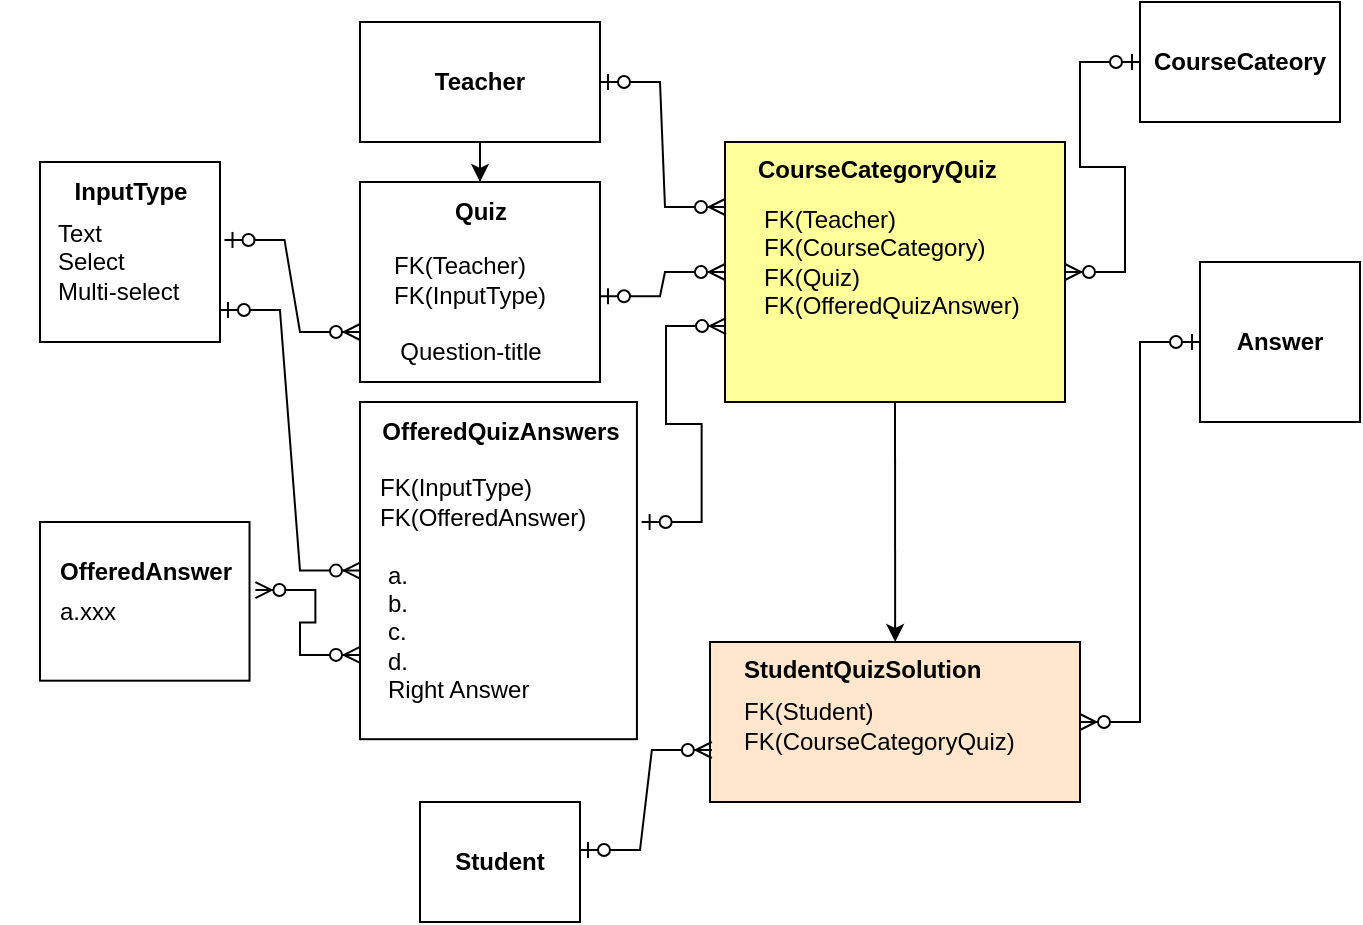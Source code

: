 <mxfile version="20.5.1" type="github" pages="6">
  <diagram id="2sO_4onhugDU0Kl1AgzK" name="Version-1">
    <mxGraphModel dx="946" dy="617" grid="1" gridSize="10" guides="1" tooltips="1" connect="1" arrows="1" fold="1" page="1" pageScale="1" pageWidth="850" pageHeight="1100" math="0" shadow="0">
      <root>
        <mxCell id="0" />
        <mxCell id="1" parent="0" />
        <mxCell id="2VTOW2IW8ZpL9YFtVFEM-12" value="" style="edgeStyle=entityRelationEdgeStyle;fontSize=12;html=1;endArrow=ERzeroToMany;startArrow=ERzeroToOne;rounded=0;exitX=0;exitY=0.5;exitDx=0;exitDy=0;entryX=1;entryY=0.5;entryDx=0;entryDy=0;" parent="1" source="oM1QNY0bsyNBVNweQzOE-21" target="2VTOW2IW8ZpL9YFtVFEM-6" edge="1">
          <mxGeometry width="100" height="100" relative="1" as="geometry">
            <mxPoint x="670" y="150" as="sourcePoint" />
            <mxPoint x="630" y="320" as="targetPoint" />
          </mxGeometry>
        </mxCell>
        <mxCell id="2VTOW2IW8ZpL9YFtVFEM-13" value="" style="edgeStyle=entityRelationEdgeStyle;fontSize=12;html=1;endArrow=ERzeroToMany;startArrow=ERzeroToOne;rounded=0;entryX=0;entryY=0.25;entryDx=0;entryDy=0;" parent="1" source="oM1QNY0bsyNBVNweQzOE-19" target="2VTOW2IW8ZpL9YFtVFEM-6" edge="1">
          <mxGeometry width="100" height="100" relative="1" as="geometry">
            <mxPoint x="350" y="130" as="sourcePoint" />
            <mxPoint x="410" y="280" as="targetPoint" />
          </mxGeometry>
        </mxCell>
        <mxCell id="2VTOW2IW8ZpL9YFtVFEM-15" value="" style="group;" parent="1" vertex="1" connectable="0">
          <mxGeometry x="462.5" y="180" width="171.25" height="130" as="geometry" />
        </mxCell>
        <mxCell id="2VTOW2IW8ZpL9YFtVFEM-6" value="" style="rounded=0;whiteSpace=wrap;html=1;fillColor=#FFFF99;" parent="2VTOW2IW8ZpL9YFtVFEM-15" vertex="1">
          <mxGeometry width="170" height="130" as="geometry" />
        </mxCell>
        <mxCell id="2VTOW2IW8ZpL9YFtVFEM-14" value="&lt;div&gt;FK(Teacher)&lt;/div&gt;&lt;div&gt;FK(CourseCategory)&lt;br&gt;&lt;/div&gt;&lt;div&gt;FK(Quiz)&lt;/div&gt;&lt;div&gt;FK(OfferedQuizAnswer)&lt;/div&gt;" style="text;html=1;align=left;verticalAlign=middle;resizable=0;points=[];autosize=1;strokeColor=none;fillColor=none;" parent="2VTOW2IW8ZpL9YFtVFEM-15" vertex="1">
          <mxGeometry x="17.08" y="24.546" width="150" height="70" as="geometry" />
        </mxCell>
        <mxCell id="2VTOW2IW8ZpL9YFtVFEM-16" value="CourseCategoryQuiz" style="text;whiteSpace=wrap;html=1;fontStyle=1" parent="2VTOW2IW8ZpL9YFtVFEM-15" vertex="1">
          <mxGeometry x="14.167" width="155.833" height="24.545" as="geometry" />
        </mxCell>
        <mxCell id="oM1QNY0bsyNBVNweQzOE-1" value="Answer" style="whiteSpace=wrap;html=1;aspect=fixed;fontStyle=1" parent="1" vertex="1">
          <mxGeometry x="700" y="240" width="80" height="80" as="geometry" />
        </mxCell>
        <mxCell id="oM1QNY0bsyNBVNweQzOE-7" value="" style="group;fillColor=#FFE6CC;" parent="1" vertex="1" connectable="0">
          <mxGeometry x="455" y="430" width="185" height="80" as="geometry" />
        </mxCell>
        <mxCell id="oM1QNY0bsyNBVNweQzOE-8" value="" style="rounded=0;whiteSpace=wrap;html=1;fillColor=#FFE6CC;" parent="oM1QNY0bsyNBVNweQzOE-7" vertex="1">
          <mxGeometry width="185.0" height="80" as="geometry" />
        </mxCell>
        <mxCell id="oM1QNY0bsyNBVNweQzOE-9" value="&lt;div&gt;FK(Student)&lt;/div&gt;&lt;div&gt;FK(CourseCategoryQuiz)&lt;br&gt;&lt;/div&gt;" style="text;html=1;align=left;verticalAlign=middle;resizable=0;points=[];autosize=1;strokeColor=none;fillColor=none;" parent="oM1QNY0bsyNBVNweQzOE-7" vertex="1">
          <mxGeometry x="15.415" y="22.219" width="160" height="40" as="geometry" />
        </mxCell>
        <mxCell id="oM1QNY0bsyNBVNweQzOE-10" value="StudentQuizSolution" style="text;whiteSpace=wrap;html=1;fontStyle=1" parent="oM1QNY0bsyNBVNweQzOE-7" vertex="1">
          <mxGeometry x="15.417" width="169.583" height="21.818" as="geometry" />
        </mxCell>
        <mxCell id="oM1QNY0bsyNBVNweQzOE-17" value="" style="edgeStyle=entityRelationEdgeStyle;fontSize=12;html=1;endArrow=ERzeroToMany;startArrow=ERzeroToOne;rounded=0;exitX=0;exitY=0.5;exitDx=0;exitDy=0;" parent="1" source="oM1QNY0bsyNBVNweQzOE-1" target="oM1QNY0bsyNBVNweQzOE-8" edge="1">
          <mxGeometry width="100" height="100" relative="1" as="geometry">
            <mxPoint x="642.5" y="250" as="sourcePoint" />
            <mxPoint x="580" y="380" as="targetPoint" />
          </mxGeometry>
        </mxCell>
        <mxCell id="oM1QNY0bsyNBVNweQzOE-18" value="" style="endArrow=classic;html=1;rounded=0;exitX=0.5;exitY=1;exitDx=0;exitDy=0;entryX=0.455;entryY=0;entryDx=0;entryDy=0;entryPerimeter=0;" parent="1" source="2VTOW2IW8ZpL9YFtVFEM-6" target="oM1QNY0bsyNBVNweQzOE-10" edge="1">
          <mxGeometry width="50" height="50" relative="1" as="geometry">
            <mxPoint x="530" y="340" as="sourcePoint" />
            <mxPoint x="580" y="290" as="targetPoint" />
          </mxGeometry>
        </mxCell>
        <mxCell id="oM1QNY0bsyNBVNweQzOE-24" style="edgeStyle=orthogonalEdgeStyle;rounded=0;orthogonalLoop=1;jettySize=auto;html=1;entryX=0.5;entryY=0;entryDx=0;entryDy=0;" parent="1" source="oM1QNY0bsyNBVNweQzOE-19" target="oM1QNY0bsyNBVNweQzOE-22" edge="1">
          <mxGeometry relative="1" as="geometry" />
        </mxCell>
        <mxCell id="oM1QNY0bsyNBVNweQzOE-19" value="Teacher" style="rounded=0;whiteSpace=wrap;html=1;fontStyle=1" parent="1" vertex="1">
          <mxGeometry x="280" y="120" width="120" height="60" as="geometry" />
        </mxCell>
        <mxCell id="oM1QNY0bsyNBVNweQzOE-21" value="CourseCateory" style="rounded=0;whiteSpace=wrap;html=1;fontStyle=1" parent="1" vertex="1">
          <mxGeometry x="670" y="110" width="100" height="60" as="geometry" />
        </mxCell>
        <mxCell id="oM1QNY0bsyNBVNweQzOE-27" value="" style="edgeStyle=entityRelationEdgeStyle;fontSize=12;html=1;endArrow=ERzeroToMany;startArrow=ERzeroToOne;rounded=0;entryX=0;entryY=0.5;entryDx=0;entryDy=0;exitX=1;exitY=0.571;exitDx=0;exitDy=0;exitPerimeter=0;" parent="1" source="oM1QNY0bsyNBVNweQzOE-22" target="2VTOW2IW8ZpL9YFtVFEM-6" edge="1">
          <mxGeometry width="100" height="100" relative="1" as="geometry">
            <mxPoint x="390" y="260" as="sourcePoint" />
            <mxPoint x="472.5" y="355" as="targetPoint" />
          </mxGeometry>
        </mxCell>
        <mxCell id="oM1QNY0bsyNBVNweQzOE-32" value="" style="group" parent="1" vertex="1" connectable="0">
          <mxGeometry x="120" y="190" width="90" height="90" as="geometry" />
        </mxCell>
        <mxCell id="oM1QNY0bsyNBVNweQzOE-29" value="" style="rounded=0;whiteSpace=wrap;html=1;" parent="oM1QNY0bsyNBVNweQzOE-32" vertex="1">
          <mxGeometry width="90" height="90" as="geometry" />
        </mxCell>
        <mxCell id="oM1QNY0bsyNBVNweQzOE-30" value="InputType" style="text;html=1;align=center;verticalAlign=middle;resizable=0;points=[];autosize=1;strokeColor=none;fillColor=none;fontStyle=1" parent="oM1QNY0bsyNBVNweQzOE-32" vertex="1">
          <mxGeometry x="5.0" width="80" height="30" as="geometry" />
        </mxCell>
        <mxCell id="oM1QNY0bsyNBVNweQzOE-31" value="&lt;div&gt;Text&lt;/div&gt;&lt;div&gt;Select&lt;/div&gt;&lt;div&gt;Multi-select&lt;br&gt;&lt;/div&gt;" style="text;html=1;align=left;verticalAlign=middle;resizable=0;points=[];autosize=1;strokeColor=none;fillColor=none;" parent="oM1QNY0bsyNBVNweQzOE-32" vertex="1">
          <mxGeometry x="7.496" y="19.996" width="80" height="60" as="geometry" />
        </mxCell>
        <mxCell id="oM1QNY0bsyNBVNweQzOE-33" value="" style="group" parent="1" vertex="1" connectable="0">
          <mxGeometry x="280" y="200" width="120" height="100" as="geometry" />
        </mxCell>
        <mxCell id="oM1QNY0bsyNBVNweQzOE-22" value="" style="rounded=0;whiteSpace=wrap;html=1;" parent="oM1QNY0bsyNBVNweQzOE-33" vertex="1">
          <mxGeometry width="120" height="100" as="geometry" />
        </mxCell>
        <mxCell id="oM1QNY0bsyNBVNweQzOE-25" value="Quiz" style="text;html=1;align=center;verticalAlign=middle;resizable=0;points=[];autosize=1;strokeColor=none;fillColor=none;fontStyle=1" parent="oM1QNY0bsyNBVNweQzOE-33" vertex="1">
          <mxGeometry x="35" width="50" height="30" as="geometry" />
        </mxCell>
        <mxCell id="oM1QNY0bsyNBVNweQzOE-26" value="&lt;div&gt;FK(Teacher)&lt;/div&gt;&lt;div&gt;FK(InputType)&lt;br&gt;&lt;/div&gt;" style="text;html=1;align=left;verticalAlign=middle;resizable=0;points=[];autosize=1;strokeColor=none;fillColor=none;" parent="oM1QNY0bsyNBVNweQzOE-33" vertex="1">
          <mxGeometry x="15.005" y="28.57" width="100" height="40" as="geometry" />
        </mxCell>
        <mxCell id="oM1QNY0bsyNBVNweQzOE-35" value="Question-title" style="text;html=1;align=center;verticalAlign=middle;resizable=0;points=[];autosize=1;strokeColor=none;fillColor=none;" parent="oM1QNY0bsyNBVNweQzOE-33" vertex="1">
          <mxGeometry x="10" y="70" width="90" height="30" as="geometry" />
        </mxCell>
        <mxCell id="oM1QNY0bsyNBVNweQzOE-34" value="" style="edgeStyle=entityRelationEdgeStyle;fontSize=12;html=1;endArrow=ERzeroToMany;startArrow=ERzeroToOne;rounded=0;entryX=0;entryY=0.75;entryDx=0;entryDy=0;exitX=1.025;exitY=0.433;exitDx=0;exitDy=0;exitPerimeter=0;" parent="1" source="oM1QNY0bsyNBVNweQzOE-29" target="oM1QNY0bsyNBVNweQzOE-22" edge="1">
          <mxGeometry width="100" height="100" relative="1" as="geometry">
            <mxPoint x="220" y="242.47" as="sourcePoint" />
            <mxPoint x="302.5" y="230" as="targetPoint" />
          </mxGeometry>
        </mxCell>
        <mxCell id="oM1QNY0bsyNBVNweQzOE-37" value="" style="group" parent="1" vertex="1" connectable="0">
          <mxGeometry x="280" y="310" width="150" height="170" as="geometry" />
        </mxCell>
        <mxCell id="oM1QNY0bsyNBVNweQzOE-38" value="" style="rounded=0;whiteSpace=wrap;html=1;" parent="oM1QNY0bsyNBVNweQzOE-37" vertex="1">
          <mxGeometry width="138.462" height="168.595" as="geometry" />
        </mxCell>
        <mxCell id="oM1QNY0bsyNBVNweQzOE-39" value="OfferedQuizAnswers" style="text;html=1;align=center;verticalAlign=middle;resizable=0;points=[];autosize=1;strokeColor=none;fillColor=none;fontStyle=1" parent="oM1QNY0bsyNBVNweQzOE-37" vertex="1">
          <mxGeometry x="0.002" width="140" height="30" as="geometry" />
        </mxCell>
        <mxCell id="oM1QNY0bsyNBVNweQzOE-41" value="&lt;div&gt;a.&lt;/div&gt;&lt;div&gt;b.&lt;/div&gt;&lt;div&gt;c.&lt;/div&gt;&lt;div&gt;d.&lt;br&gt;&lt;/div&gt;&lt;div&gt;Right Answer&lt;br&gt;&lt;/div&gt;" style="text;html=1;align=left;verticalAlign=middle;resizable=0;points=[];autosize=1;strokeColor=none;fillColor=none;" parent="oM1QNY0bsyNBVNweQzOE-37" vertex="1">
          <mxGeometry x="11.538" y="70.003" width="90" height="90" as="geometry" />
        </mxCell>
        <mxCell id="oM1QNY0bsyNBVNweQzOE-45" value="&lt;div&gt;FK(InputType)&lt;br&gt;&lt;/div&gt;&lt;div&gt;FK(OfferedAnswer)&lt;br&gt;&lt;/div&gt;" style="text;html=1;align=left;verticalAlign=middle;resizable=0;points=[];autosize=1;strokeColor=none;fillColor=none;" parent="oM1QNY0bsyNBVNweQzOE-37" vertex="1">
          <mxGeometry x="8.463" y="29.997" width="130" height="40" as="geometry" />
        </mxCell>
        <mxCell id="oM1QNY0bsyNBVNweQzOE-43" value="" style="edgeStyle=entityRelationEdgeStyle;fontSize=12;html=1;endArrow=ERzeroToMany;startArrow=ERzeroToOne;rounded=0;entryX=0.003;entryY=0.708;entryDx=0;entryDy=0;exitX=1.017;exitY=0.356;exitDx=0;exitDy=0;exitPerimeter=0;entryPerimeter=0;" parent="1" source="oM1QNY0bsyNBVNweQzOE-38" target="2VTOW2IW8ZpL9YFtVFEM-6" edge="1">
          <mxGeometry width="100" height="100" relative="1" as="geometry">
            <mxPoint x="378.005" y="393.01" as="sourcePoint" />
            <mxPoint x="475.5" y="327.9" as="targetPoint" />
          </mxGeometry>
        </mxCell>
        <mxCell id="oM1QNY0bsyNBVNweQzOE-44" value="" style="edgeStyle=entityRelationEdgeStyle;fontSize=12;html=1;endArrow=ERzeroToMany;startArrow=ERzeroToOne;rounded=0;entryX=0;entryY=0.5;entryDx=0;entryDy=0;exitX=1.031;exitY=0.9;exitDx=0;exitDy=0;exitPerimeter=0;" parent="1" source="oM1QNY0bsyNBVNweQzOE-31" target="oM1QNY0bsyNBVNweQzOE-38" edge="1">
          <mxGeometry width="100" height="100" relative="1" as="geometry">
            <mxPoint x="240" y="340" as="sourcePoint" />
            <mxPoint x="267" y="386.03" as="targetPoint" />
          </mxGeometry>
        </mxCell>
        <mxCell id="oM1QNY0bsyNBVNweQzOE-50" value="" style="group" parent="1" vertex="1" connectable="0">
          <mxGeometry x="100" y="360" width="110" height="80" as="geometry" />
        </mxCell>
        <mxCell id="oM1QNY0bsyNBVNweQzOE-55" value="" style="group" parent="oM1QNY0bsyNBVNweQzOE-50" vertex="1" connectable="0">
          <mxGeometry x="20" y="10" width="110" height="79.339" as="geometry" />
        </mxCell>
        <mxCell id="oM1QNY0bsyNBVNweQzOE-51" value="" style="rounded=0;whiteSpace=wrap;html=1;" parent="oM1QNY0bsyNBVNweQzOE-55" vertex="1">
          <mxGeometry width="104.762" height="79.339" as="geometry" />
        </mxCell>
        <mxCell id="oM1QNY0bsyNBVNweQzOE-52" value="&lt;div align=&quot;left&quot;&gt;OfferedAnswer&lt;/div&gt;" style="text;html=1;align=left;verticalAlign=middle;resizable=0;points=[];autosize=1;strokeColor=none;fillColor=none;fontStyle=1" parent="oM1QNY0bsyNBVNweQzOE-55" vertex="1">
          <mxGeometry x="7.857" y="10" width="110" height="30" as="geometry" />
        </mxCell>
        <mxCell id="oM1QNY0bsyNBVNweQzOE-53" value="a.xxx" style="text;html=1;align=left;verticalAlign=middle;resizable=0;points=[];autosize=1;strokeColor=none;fillColor=none;" parent="oM1QNY0bsyNBVNweQzOE-55" vertex="1">
          <mxGeometry x="7.86" y="29.668" width="50" height="30" as="geometry" />
        </mxCell>
        <mxCell id="oM1QNY0bsyNBVNweQzOE-58" value="" style="edgeStyle=entityRelationEdgeStyle;fontSize=12;html=1;endArrow=ERzeroToMany;endFill=1;startArrow=ERzeroToMany;rounded=0;entryX=0;entryY=0.75;entryDx=0;entryDy=0;exitX=1.028;exitY=0.429;exitDx=0;exitDy=0;exitPerimeter=0;" parent="1" source="oM1QNY0bsyNBVNweQzOE-51" target="oM1QNY0bsyNBVNweQzOE-38" edge="1">
          <mxGeometry width="100" height="100" relative="1" as="geometry">
            <mxPoint x="200" y="590" as="sourcePoint" />
            <mxPoint x="300" y="490" as="targetPoint" />
          </mxGeometry>
        </mxCell>
        <mxCell id="oM1QNY0bsyNBVNweQzOE-59" value="Student" style="rounded=0;whiteSpace=wrap;html=1;fontStyle=1" parent="1" vertex="1">
          <mxGeometry x="310" y="510" width="80" height="60" as="geometry" />
        </mxCell>
        <mxCell id="oM1QNY0bsyNBVNweQzOE-60" value="" style="edgeStyle=entityRelationEdgeStyle;fontSize=12;html=1;endArrow=ERzeroToMany;startArrow=ERzeroToOne;rounded=0;exitX=1;exitY=0.4;exitDx=0;exitDy=0;entryX=0.005;entryY=0.675;entryDx=0;entryDy=0;exitPerimeter=0;entryPerimeter=0;" parent="1" source="oM1QNY0bsyNBVNweQzOE-59" target="oM1QNY0bsyNBVNweQzOE-8" edge="1">
          <mxGeometry width="100" height="100" relative="1" as="geometry">
            <mxPoint x="710" y="290" as="sourcePoint" />
            <mxPoint x="650" y="480" as="targetPoint" />
          </mxGeometry>
        </mxCell>
      </root>
    </mxGraphModel>
  </diagram>
  <diagram id="sBkRYG04THUq0nD2NC1Z" name="Version-2">
    <mxGraphModel dx="946" dy="617" grid="1" gridSize="10" guides="1" tooltips="1" connect="1" arrows="1" fold="1" page="1" pageScale="1" pageWidth="850" pageHeight="1100" math="0" shadow="0">
      <root>
        <mxCell id="0" />
        <mxCell id="1" parent="0" />
        <mxCell id="zOwiAkLwuJnWZPbeNpUU-1" value="" style="edgeStyle=entityRelationEdgeStyle;fontSize=12;html=1;endArrow=ERzeroToMany;startArrow=ERzeroToOne;rounded=0;exitX=0;exitY=0.5;exitDx=0;exitDy=0;entryX=1;entryY=0.5;entryDx=0;entryDy=0;" edge="1" parent="1" source="zOwiAkLwuJnWZPbeNpUU-16" target="zOwiAkLwuJnWZPbeNpUU-4">
          <mxGeometry width="100" height="100" relative="1" as="geometry">
            <mxPoint x="700" y="110" as="sourcePoint" />
            <mxPoint x="660" y="280" as="targetPoint" />
          </mxGeometry>
        </mxCell>
        <mxCell id="zOwiAkLwuJnWZPbeNpUU-2" value="" style="edgeStyle=entityRelationEdgeStyle;fontSize=12;html=1;endArrow=ERzeroToMany;startArrow=ERzeroToOne;rounded=0;entryX=0;entryY=0.25;entryDx=0;entryDy=0;exitX=1;exitY=0.25;exitDx=0;exitDy=0;" edge="1" parent="1" source="zOwiAkLwuJnWZPbeNpUU-15" target="zOwiAkLwuJnWZPbeNpUU-4">
          <mxGeometry width="100" height="100" relative="1" as="geometry">
            <mxPoint x="320" y="50" as="sourcePoint" />
            <mxPoint x="440" y="240" as="targetPoint" />
          </mxGeometry>
        </mxCell>
        <mxCell id="zOwiAkLwuJnWZPbeNpUU-3" value="" style="group;" vertex="1" connectable="0" parent="1">
          <mxGeometry x="492.5" y="140" width="171.25" height="130" as="geometry" />
        </mxCell>
        <mxCell id="zOwiAkLwuJnWZPbeNpUU-4" value="" style="rounded=0;whiteSpace=wrap;html=1;fillColor=#FFFF99;" vertex="1" parent="zOwiAkLwuJnWZPbeNpUU-3">
          <mxGeometry width="170" height="130" as="geometry" />
        </mxCell>
        <mxCell id="zOwiAkLwuJnWZPbeNpUU-5" value="&lt;div&gt;FK(Teacher)&lt;/div&gt;&lt;div&gt;FK(CourseCategory)&lt;br&gt;&lt;/div&gt;&lt;div&gt;FK(InputType)&lt;/div&gt;&lt;div&gt;FK(OfferedQuizAnswer)&lt;/div&gt;" style="text;html=1;align=left;verticalAlign=middle;resizable=0;points=[];autosize=1;strokeColor=none;fillColor=none;" vertex="1" parent="zOwiAkLwuJnWZPbeNpUU-3">
          <mxGeometry x="17.08" y="24.546" width="150" height="70" as="geometry" />
        </mxCell>
        <mxCell id="zOwiAkLwuJnWZPbeNpUU-6" value="CourseCategoryQuiz" style="text;whiteSpace=wrap;html=1;fontStyle=1" vertex="1" parent="zOwiAkLwuJnWZPbeNpUU-3">
          <mxGeometry x="14.167" width="155.833" height="24.545" as="geometry" />
        </mxCell>
        <mxCell id="byFegEmHWk51fzB0Tt7N-1" value="Question-title" style="text;html=1;align=center;verticalAlign=middle;resizable=0;points=[];autosize=1;strokeColor=none;fillColor=none;" vertex="1" parent="zOwiAkLwuJnWZPbeNpUU-3">
          <mxGeometry x="17.08" y="94.55" width="90" height="30" as="geometry" />
        </mxCell>
        <mxCell id="zOwiAkLwuJnWZPbeNpUU-8" value="" style="group;fillColor=#FFE6CC;" vertex="1" connectable="0" parent="1">
          <mxGeometry x="485" y="390" width="185" height="90" as="geometry" />
        </mxCell>
        <mxCell id="zOwiAkLwuJnWZPbeNpUU-9" value="" style="rounded=0;whiteSpace=wrap;html=1;fillColor=#FFE6CC;" vertex="1" parent="zOwiAkLwuJnWZPbeNpUU-8">
          <mxGeometry width="185.0" height="90" as="geometry" />
        </mxCell>
        <mxCell id="zOwiAkLwuJnWZPbeNpUU-10" value="&lt;div&gt;FK(Student)&lt;/div&gt;&lt;div&gt;FK(CourseCategoryQuiz)&lt;br&gt;&lt;/div&gt;" style="text;html=1;align=left;verticalAlign=middle;resizable=0;points=[];autosize=1;strokeColor=none;fillColor=none;" vertex="1" parent="zOwiAkLwuJnWZPbeNpUU-8">
          <mxGeometry x="15.415" y="24.996" width="160" height="40" as="geometry" />
        </mxCell>
        <mxCell id="zOwiAkLwuJnWZPbeNpUU-11" value="StudentQuizSolution" style="text;whiteSpace=wrap;html=1;fontStyle=1" vertex="1" parent="zOwiAkLwuJnWZPbeNpUU-8">
          <mxGeometry x="15.417" width="169.583" height="24.545" as="geometry" />
        </mxCell>
        <mxCell id="byFegEmHWk51fzB0Tt7N-2" value="Student Answer" style="text;html=1;align=center;verticalAlign=middle;resizable=0;points=[];autosize=1;strokeColor=none;fillColor=none;" vertex="1" parent="zOwiAkLwuJnWZPbeNpUU-8">
          <mxGeometry x="10" y="60" width="110" height="30" as="geometry" />
        </mxCell>
        <mxCell id="zOwiAkLwuJnWZPbeNpUU-13" value="" style="endArrow=classic;html=1;rounded=0;exitX=0.5;exitY=1;exitDx=0;exitDy=0;entryX=0.455;entryY=0;entryDx=0;entryDy=0;entryPerimeter=0;" edge="1" parent="1" source="zOwiAkLwuJnWZPbeNpUU-4" target="zOwiAkLwuJnWZPbeNpUU-11">
          <mxGeometry width="50" height="50" relative="1" as="geometry">
            <mxPoint x="560" y="300" as="sourcePoint" />
            <mxPoint x="610" y="250" as="targetPoint" />
          </mxGeometry>
        </mxCell>
        <mxCell id="zOwiAkLwuJnWZPbeNpUU-15" value="Teacher" style="rounded=0;whiteSpace=wrap;html=1;fontStyle=1" vertex="1" parent="1">
          <mxGeometry x="110" y="30" width="120" height="60" as="geometry" />
        </mxCell>
        <mxCell id="zOwiAkLwuJnWZPbeNpUU-16" value="CourseCategory" style="rounded=0;whiteSpace=wrap;html=1;fontStyle=1" vertex="1" parent="1">
          <mxGeometry x="700" y="70" width="100" height="60" as="geometry" />
        </mxCell>
        <mxCell id="zOwiAkLwuJnWZPbeNpUU-18" value="" style="group" vertex="1" connectable="0" parent="1">
          <mxGeometry x="90" y="130" width="100" height="90" as="geometry" />
        </mxCell>
        <mxCell id="zOwiAkLwuJnWZPbeNpUU-19" value="" style="rounded=0;whiteSpace=wrap;html=1;" vertex="1" parent="zOwiAkLwuJnWZPbeNpUU-18">
          <mxGeometry width="90" height="90" as="geometry" />
        </mxCell>
        <mxCell id="zOwiAkLwuJnWZPbeNpUU-20" value="InputQuizType" style="text;html=1;align=center;verticalAlign=middle;resizable=0;points=[];autosize=1;strokeColor=none;fillColor=none;fontStyle=1" vertex="1" parent="zOwiAkLwuJnWZPbeNpUU-18">
          <mxGeometry x="-10.0" width="110" height="30" as="geometry" />
        </mxCell>
        <mxCell id="zOwiAkLwuJnWZPbeNpUU-21" value="&lt;div&gt;Text&lt;/div&gt;&lt;div&gt;Select&lt;/div&gt;&lt;div&gt;Multi-select&lt;br&gt;&lt;/div&gt;" style="text;html=1;align=left;verticalAlign=middle;resizable=0;points=[];autosize=1;strokeColor=none;fillColor=none;" vertex="1" parent="zOwiAkLwuJnWZPbeNpUU-18">
          <mxGeometry x="7.496" y="19.996" width="80" height="60" as="geometry" />
        </mxCell>
        <mxCell id="zOwiAkLwuJnWZPbeNpUU-27" value="" style="edgeStyle=entityRelationEdgeStyle;fontSize=12;html=1;endArrow=ERzeroToMany;startArrow=ERzeroToOne;rounded=0;exitX=1.025;exitY=0.433;exitDx=0;exitDy=0;exitPerimeter=0;entryX=0.009;entryY=0.438;entryDx=0;entryDy=0;entryPerimeter=0;" edge="1" parent="1" source="zOwiAkLwuJnWZPbeNpUU-19" target="zOwiAkLwuJnWZPbeNpUU-4">
          <mxGeometry width="100" height="100" relative="1" as="geometry">
            <mxPoint x="180" y="202.47" as="sourcePoint" />
            <mxPoint x="420" y="200" as="targetPoint" />
          </mxGeometry>
        </mxCell>
        <mxCell id="zOwiAkLwuJnWZPbeNpUU-28" value="" style="group" vertex="1" connectable="0" parent="1">
          <mxGeometry x="300" y="260" width="150" height="170" as="geometry" />
        </mxCell>
        <mxCell id="zOwiAkLwuJnWZPbeNpUU-29" value="" style="rounded=0;whiteSpace=wrap;html=1;" vertex="1" parent="zOwiAkLwuJnWZPbeNpUU-28">
          <mxGeometry width="138.462" height="168.595" as="geometry" />
        </mxCell>
        <mxCell id="zOwiAkLwuJnWZPbeNpUU-30" value="OfferedQuizAnswers" style="text;html=1;align=center;verticalAlign=middle;resizable=0;points=[];autosize=1;strokeColor=none;fillColor=none;fontStyle=1" vertex="1" parent="zOwiAkLwuJnWZPbeNpUU-28">
          <mxGeometry x="0.002" width="140" height="30" as="geometry" />
        </mxCell>
        <mxCell id="zOwiAkLwuJnWZPbeNpUU-31" value="&lt;div&gt;a.&lt;/div&gt;&lt;div&gt;b.&lt;/div&gt;&lt;div&gt;c.&lt;/div&gt;&lt;div&gt;d.&lt;br&gt;&lt;/div&gt;&lt;div&gt;Right Answer&lt;br&gt;&lt;/div&gt;" style="text;html=1;align=left;verticalAlign=middle;resizable=0;points=[];autosize=1;strokeColor=none;fillColor=none;" vertex="1" parent="zOwiAkLwuJnWZPbeNpUU-28">
          <mxGeometry x="11.538" y="70.003" width="90" height="90" as="geometry" />
        </mxCell>
        <mxCell id="zOwiAkLwuJnWZPbeNpUU-32" value="&lt;div&gt;&lt;br&gt;&lt;/div&gt;&lt;div&gt;FK(Teacher)&lt;br&gt;&lt;/div&gt;&lt;div&gt;FK(InputQuizType)&lt;br&gt;&lt;/div&gt;&lt;div&gt;MK(OfferedAnswer)&lt;br&gt;&lt;/div&gt;" style="text;html=1;align=left;verticalAlign=middle;resizable=0;points=[];autosize=1;strokeColor=none;fillColor=none;" vertex="1" parent="zOwiAkLwuJnWZPbeNpUU-28">
          <mxGeometry x="8.463" y="14.997" width="130" height="70" as="geometry" />
        </mxCell>
        <mxCell id="zOwiAkLwuJnWZPbeNpUU-33" value="" style="edgeStyle=entityRelationEdgeStyle;fontSize=12;html=1;endArrow=ERzeroToMany;startArrow=ERzeroToOne;rounded=0;entryX=0.003;entryY=0.708;entryDx=0;entryDy=0;exitX=1.017;exitY=0.356;exitDx=0;exitDy=0;exitPerimeter=0;entryPerimeter=0;" edge="1" parent="1" source="zOwiAkLwuJnWZPbeNpUU-29" target="zOwiAkLwuJnWZPbeNpUU-4">
          <mxGeometry width="100" height="100" relative="1" as="geometry">
            <mxPoint x="408.005" y="353.01" as="sourcePoint" />
            <mxPoint x="505.5" y="287.9" as="targetPoint" />
          </mxGeometry>
        </mxCell>
        <mxCell id="zOwiAkLwuJnWZPbeNpUU-34" value="" style="edgeStyle=entityRelationEdgeStyle;fontSize=12;html=1;endArrow=ERzeroToMany;startArrow=ERzeroToOne;rounded=0;entryX=0;entryY=0.5;entryDx=0;entryDy=0;exitX=1.031;exitY=0.9;exitDx=0;exitDy=0;exitPerimeter=0;" edge="1" parent="1" source="zOwiAkLwuJnWZPbeNpUU-21" target="zOwiAkLwuJnWZPbeNpUU-29">
          <mxGeometry width="100" height="100" relative="1" as="geometry">
            <mxPoint x="200" y="300" as="sourcePoint" />
            <mxPoint x="227" y="346.03" as="targetPoint" />
          </mxGeometry>
        </mxCell>
        <mxCell id="zOwiAkLwuJnWZPbeNpUU-35" value="" style="group" vertex="1" connectable="0" parent="1">
          <mxGeometry x="20" y="310" width="110" height="80" as="geometry" />
        </mxCell>
        <mxCell id="zOwiAkLwuJnWZPbeNpUU-36" value="" style="group" vertex="1" connectable="0" parent="zOwiAkLwuJnWZPbeNpUU-35">
          <mxGeometry x="20" y="10" width="110" height="79.339" as="geometry" />
        </mxCell>
        <mxCell id="zOwiAkLwuJnWZPbeNpUU-37" value="" style="rounded=0;whiteSpace=wrap;html=1;" vertex="1" parent="zOwiAkLwuJnWZPbeNpUU-36">
          <mxGeometry width="104.762" height="79.339" as="geometry" />
        </mxCell>
        <mxCell id="zOwiAkLwuJnWZPbeNpUU-38" value="&lt;div align=&quot;left&quot;&gt;OfferedAnswer&lt;/div&gt;" style="text;html=1;align=left;verticalAlign=middle;resizable=0;points=[];autosize=1;strokeColor=none;fillColor=none;fontStyle=1" vertex="1" parent="zOwiAkLwuJnWZPbeNpUU-36">
          <mxGeometry x="7.857" y="10" width="110" height="30" as="geometry" />
        </mxCell>
        <mxCell id="zOwiAkLwuJnWZPbeNpUU-39" value="&lt;div&gt;&lt;br&gt;&lt;/div&gt;&lt;div&gt;FK(Teacher)&lt;/div&gt;&lt;div&gt;a.xxx&lt;/div&gt;" style="text;html=1;align=left;verticalAlign=middle;resizable=0;points=[];autosize=1;strokeColor=none;fillColor=none;" vertex="1" parent="zOwiAkLwuJnWZPbeNpUU-36">
          <mxGeometry x="7.86" y="14.668" width="90" height="60" as="geometry" />
        </mxCell>
        <mxCell id="zOwiAkLwuJnWZPbeNpUU-40" value="" style="edgeStyle=entityRelationEdgeStyle;fontSize=12;html=1;endArrow=ERzeroToMany;endFill=1;startArrow=ERzeroToMany;rounded=0;entryX=0;entryY=0.75;entryDx=0;entryDy=0;exitX=1.028;exitY=0.429;exitDx=0;exitDy=0;exitPerimeter=0;" edge="1" parent="1" source="zOwiAkLwuJnWZPbeNpUU-37" target="zOwiAkLwuJnWZPbeNpUU-29">
          <mxGeometry width="100" height="100" relative="1" as="geometry">
            <mxPoint x="160" y="550" as="sourcePoint" />
            <mxPoint x="260" y="450" as="targetPoint" />
          </mxGeometry>
        </mxCell>
        <mxCell id="zOwiAkLwuJnWZPbeNpUU-41" value="Student" style="rounded=0;whiteSpace=wrap;html=1;fontStyle=1" vertex="1" parent="1">
          <mxGeometry x="330" y="460" width="80" height="60" as="geometry" />
        </mxCell>
        <mxCell id="zOwiAkLwuJnWZPbeNpUU-42" value="" style="edgeStyle=entityRelationEdgeStyle;fontSize=12;html=1;endArrow=ERzeroToMany;startArrow=ERzeroToOne;rounded=0;exitX=1;exitY=0.4;exitDx=0;exitDy=0;entryX=0.005;entryY=0.675;entryDx=0;entryDy=0;exitPerimeter=0;entryPerimeter=0;" edge="1" parent="1" source="zOwiAkLwuJnWZPbeNpUU-41" target="zOwiAkLwuJnWZPbeNpUU-9">
          <mxGeometry width="100" height="100" relative="1" as="geometry">
            <mxPoint x="740" y="250" as="sourcePoint" />
            <mxPoint x="680" y="440" as="targetPoint" />
          </mxGeometry>
        </mxCell>
        <mxCell id="byFegEmHWk51fzB0Tt7N-4" value="" style="edgeStyle=entityRelationEdgeStyle;fontSize=12;html=1;endArrow=ERzeroToMany;startArrow=ERzeroToOne;rounded=0;exitX=0;exitY=0.5;exitDx=0;exitDy=0;entryX=0;entryY=0;entryDx=0;entryDy=0;" edge="1" parent="1" source="zOwiAkLwuJnWZPbeNpUU-15" target="zOwiAkLwuJnWZPbeNpUU-37">
          <mxGeometry width="100" height="100" relative="1" as="geometry">
            <mxPoint x="220" y="70" as="sourcePoint" />
            <mxPoint x="60" y="380" as="targetPoint" />
          </mxGeometry>
        </mxCell>
        <mxCell id="byFegEmHWk51fzB0Tt7N-5" value="" style="edgeStyle=entityRelationEdgeStyle;fontSize=12;html=1;endArrow=ERzeroToMany;startArrow=ERzeroToOne;rounded=0;exitX=1;exitY=0.75;exitDx=0;exitDy=0;entryX=-0.014;entryY=0.308;entryDx=0;entryDy=0;entryPerimeter=0;" edge="1" parent="1" source="zOwiAkLwuJnWZPbeNpUU-15" target="zOwiAkLwuJnWZPbeNpUU-29">
          <mxGeometry width="100" height="100" relative="1" as="geometry">
            <mxPoint x="330" y="60" as="sourcePoint" />
            <mxPoint x="310" y="299" as="targetPoint" />
          </mxGeometry>
        </mxCell>
      </root>
    </mxGraphModel>
  </diagram>
  <diagram id="qMdx6vKtQfxviHhRJhP8" name="Version-3">
    <mxGraphModel dx="946" dy="617" grid="1" gridSize="10" guides="1" tooltips="1" connect="1" arrows="1" fold="1" page="1" pageScale="1" pageWidth="850" pageHeight="1100" math="0" shadow="0">
      <root>
        <mxCell id="0" />
        <mxCell id="1" parent="0" />
        <mxCell id="iC9t41uFvz-aqMV9a6fQ-1" value="" style="edgeStyle=entityRelationEdgeStyle;fontSize=12;html=1;endArrow=ERzeroToMany;startArrow=ERzeroToOne;rounded=0;exitX=0.4;exitY=-0.067;exitDx=0;exitDy=0;entryX=1;entryY=0.5;entryDx=0;entryDy=0;exitPerimeter=0;" parent="1" source="iC9t41uFvz-aqMV9a6fQ-15" target="iC9t41uFvz-aqMV9a6fQ-4" edge="1">
          <mxGeometry width="100" height="100" relative="1" as="geometry">
            <mxPoint x="700" y="110" as="sourcePoint" />
            <mxPoint x="660" y="280" as="targetPoint" />
          </mxGeometry>
        </mxCell>
        <mxCell id="iC9t41uFvz-aqMV9a6fQ-2" value="" style="edgeStyle=entityRelationEdgeStyle;fontSize=12;html=1;endArrow=ERzeroToMany;startArrow=ERzeroToOne;rounded=0;entryX=0;entryY=0.25;entryDx=0;entryDy=0;exitX=1;exitY=0.25;exitDx=0;exitDy=0;" parent="1" source="iC9t41uFvz-aqMV9a6fQ-14" target="iC9t41uFvz-aqMV9a6fQ-4" edge="1">
          <mxGeometry width="100" height="100" relative="1" as="geometry">
            <mxPoint x="320" y="50" as="sourcePoint" />
            <mxPoint x="440" y="240" as="targetPoint" />
          </mxGeometry>
        </mxCell>
        <mxCell id="iC9t41uFvz-aqMV9a6fQ-3" value="" style="group;" parent="1" vertex="1" connectable="0">
          <mxGeometry x="550" y="130" width="171.25" height="130" as="geometry" />
        </mxCell>
        <mxCell id="iC9t41uFvz-aqMV9a6fQ-4" value="" style="rounded=0;whiteSpace=wrap;html=1;fillColor=#FFFF99;" parent="iC9t41uFvz-aqMV9a6fQ-3" vertex="1">
          <mxGeometry width="170" height="130" as="geometry" />
        </mxCell>
        <mxCell id="iC9t41uFvz-aqMV9a6fQ-5" value="&lt;div&gt;FK(Teacher)&lt;/div&gt;&lt;div&gt;FK(CourseCategory)&lt;br&gt;&lt;/div&gt;&lt;div&gt;FK(InputType)&lt;/div&gt;&lt;div&gt;FK(OfferedQuizAnswer)&lt;/div&gt;" style="text;html=1;align=left;verticalAlign=middle;resizable=0;points=[];autosize=1;strokeColor=none;fillColor=none;" parent="iC9t41uFvz-aqMV9a6fQ-3" vertex="1">
          <mxGeometry x="17.08" y="24.546" width="150" height="70" as="geometry" />
        </mxCell>
        <mxCell id="iC9t41uFvz-aqMV9a6fQ-6" value="CourseCategoryQuiz" style="text;whiteSpace=wrap;html=1;fontStyle=1" parent="iC9t41uFvz-aqMV9a6fQ-3" vertex="1">
          <mxGeometry x="14.167" width="155.833" height="24.545" as="geometry" />
        </mxCell>
        <mxCell id="iC9t41uFvz-aqMV9a6fQ-7" value="Question-title" style="text;html=1;align=center;verticalAlign=middle;resizable=0;points=[];autosize=1;strokeColor=none;fillColor=none;" parent="iC9t41uFvz-aqMV9a6fQ-3" vertex="1">
          <mxGeometry x="17.08" y="94.55" width="90" height="30" as="geometry" />
        </mxCell>
        <mxCell id="iC9t41uFvz-aqMV9a6fQ-8" value="" style="group;fillColor=#FFE6CC;" parent="1" vertex="1" connectable="0">
          <mxGeometry x="520" y="350" width="185" height="90" as="geometry" />
        </mxCell>
        <mxCell id="iC9t41uFvz-aqMV9a6fQ-9" value="" style="rounded=0;whiteSpace=wrap;html=1;fillColor=#FFE6CC;" parent="iC9t41uFvz-aqMV9a6fQ-8" vertex="1">
          <mxGeometry width="185.0" height="90" as="geometry" />
        </mxCell>
        <mxCell id="iC9t41uFvz-aqMV9a6fQ-10" value="&lt;div&gt;FK(Student)&lt;/div&gt;&lt;div&gt;FK(CourseCategoryQuiz)&lt;br&gt;&lt;/div&gt;" style="text;html=1;align=left;verticalAlign=middle;resizable=0;points=[];autosize=1;strokeColor=none;fillColor=none;" parent="iC9t41uFvz-aqMV9a6fQ-8" vertex="1">
          <mxGeometry x="15.415" y="24.996" width="160" height="40" as="geometry" />
        </mxCell>
        <mxCell id="iC9t41uFvz-aqMV9a6fQ-11" value="StudentQuizSolution" style="text;whiteSpace=wrap;html=1;fontStyle=1" parent="iC9t41uFvz-aqMV9a6fQ-8" vertex="1">
          <mxGeometry x="15.417" width="169.583" height="24.545" as="geometry" />
        </mxCell>
        <mxCell id="iC9t41uFvz-aqMV9a6fQ-12" value="Student Answer" style="text;html=1;align=center;verticalAlign=middle;resizable=0;points=[];autosize=1;strokeColor=none;fillColor=none;" parent="iC9t41uFvz-aqMV9a6fQ-8" vertex="1">
          <mxGeometry x="10" y="60" width="110" height="30" as="geometry" />
        </mxCell>
        <mxCell id="iC9t41uFvz-aqMV9a6fQ-13" value="" style="endArrow=classic;html=1;rounded=0;exitX=0.5;exitY=1;exitDx=0;exitDy=0;entryX=0.455;entryY=0;entryDx=0;entryDy=0;entryPerimeter=0;" parent="1" source="iC9t41uFvz-aqMV9a6fQ-4" target="iC9t41uFvz-aqMV9a6fQ-11" edge="1">
          <mxGeometry width="50" height="50" relative="1" as="geometry">
            <mxPoint x="560" y="300" as="sourcePoint" />
            <mxPoint x="610" y="250" as="targetPoint" />
          </mxGeometry>
        </mxCell>
        <mxCell id="iC9t41uFvz-aqMV9a6fQ-14" value="Teacher" style="rounded=0;whiteSpace=wrap;html=1;fontStyle=1" parent="1" vertex="1">
          <mxGeometry x="110" y="30" width="120" height="60" as="geometry" />
        </mxCell>
        <mxCell id="iC9t41uFvz-aqMV9a6fQ-15" value="CourseCategory" style="rounded=0;whiteSpace=wrap;html=1;fontStyle=1" parent="1" vertex="1">
          <mxGeometry x="730" y="550" width="100" height="60" as="geometry" />
        </mxCell>
        <mxCell id="iC9t41uFvz-aqMV9a6fQ-16" value="" style="group" parent="1" vertex="1" connectable="0">
          <mxGeometry x="90" y="130" width="100" height="90" as="geometry" />
        </mxCell>
        <mxCell id="iC9t41uFvz-aqMV9a6fQ-17" value="" style="rounded=0;whiteSpace=wrap;html=1;" parent="iC9t41uFvz-aqMV9a6fQ-16" vertex="1">
          <mxGeometry width="90" height="90" as="geometry" />
        </mxCell>
        <mxCell id="iC9t41uFvz-aqMV9a6fQ-18" value="InputQuizType" style="text;html=1;align=center;verticalAlign=middle;resizable=0;points=[];autosize=1;strokeColor=none;fillColor=none;fontStyle=1" parent="iC9t41uFvz-aqMV9a6fQ-16" vertex="1">
          <mxGeometry x="-10.0" width="110" height="30" as="geometry" />
        </mxCell>
        <mxCell id="iC9t41uFvz-aqMV9a6fQ-19" value="&lt;div&gt;Text&lt;/div&gt;&lt;div&gt;Select&lt;/div&gt;&lt;div&gt;Multi-select&lt;br&gt;&lt;/div&gt;" style="text;html=1;align=left;verticalAlign=middle;resizable=0;points=[];autosize=1;strokeColor=none;fillColor=none;" parent="iC9t41uFvz-aqMV9a6fQ-16" vertex="1">
          <mxGeometry x="7.496" y="19.996" width="80" height="60" as="geometry" />
        </mxCell>
        <mxCell id="iC9t41uFvz-aqMV9a6fQ-20" value="" style="edgeStyle=entityRelationEdgeStyle;fontSize=12;html=1;endArrow=ERzeroToMany;startArrow=ERzeroToOne;rounded=0;exitX=1.025;exitY=0.433;exitDx=0;exitDy=0;exitPerimeter=0;entryX=0.009;entryY=0.438;entryDx=0;entryDy=0;entryPerimeter=0;" parent="1" source="iC9t41uFvz-aqMV9a6fQ-17" target="iC9t41uFvz-aqMV9a6fQ-4" edge="1">
          <mxGeometry width="100" height="100" relative="1" as="geometry">
            <mxPoint x="180" y="202.47" as="sourcePoint" />
            <mxPoint x="420" y="200" as="targetPoint" />
          </mxGeometry>
        </mxCell>
        <mxCell id="iC9t41uFvz-aqMV9a6fQ-21" value="" style="group" parent="1" vertex="1" connectable="0">
          <mxGeometry x="290" y="240" width="150" height="170" as="geometry" />
        </mxCell>
        <mxCell id="iC9t41uFvz-aqMV9a6fQ-22" value="" style="rounded=0;whiteSpace=wrap;html=1;" parent="iC9t41uFvz-aqMV9a6fQ-21" vertex="1">
          <mxGeometry width="138.462" height="168.595" as="geometry" />
        </mxCell>
        <mxCell id="iC9t41uFvz-aqMV9a6fQ-23" value="OfferedQuizAnswers" style="text;html=1;align=center;verticalAlign=middle;resizable=0;points=[];autosize=1;strokeColor=none;fillColor=none;fontStyle=1" parent="iC9t41uFvz-aqMV9a6fQ-21" vertex="1">
          <mxGeometry x="0.002" width="140" height="30" as="geometry" />
        </mxCell>
        <mxCell id="iC9t41uFvz-aqMV9a6fQ-24" value="&lt;div&gt;a.&lt;/div&gt;&lt;div&gt;b.&lt;/div&gt;&lt;div&gt;c.&lt;/div&gt;&lt;div&gt;d.&lt;br&gt;&lt;/div&gt;&lt;div&gt;Right Answer&lt;br&gt;&lt;/div&gt;" style="text;html=1;align=left;verticalAlign=middle;resizable=0;points=[];autosize=1;strokeColor=none;fillColor=none;" parent="iC9t41uFvz-aqMV9a6fQ-21" vertex="1">
          <mxGeometry x="9.998" y="78.593" width="90" height="90" as="geometry" />
        </mxCell>
        <mxCell id="iC9t41uFvz-aqMV9a6fQ-25" value="&lt;div&gt;&lt;br&gt;&lt;/div&gt;&lt;div&gt;FK(Teacher)&lt;br&gt;&lt;/div&gt;&lt;div&gt;FK(InputQuizType)&lt;br&gt;&lt;/div&gt;&lt;div&gt;MK(OfferedAnswer)&lt;br&gt;&lt;/div&gt;&lt;div&gt;FK(CourseCategory)&lt;br&gt;&lt;/div&gt;&lt;div&gt;&lt;br&gt;&lt;/div&gt;" style="text;html=1;align=left;verticalAlign=middle;resizable=0;points=[];autosize=1;strokeColor=none;fillColor=none;" parent="iC9t41uFvz-aqMV9a6fQ-21" vertex="1">
          <mxGeometry x="10.003" y="9.997" width="130" height="100" as="geometry" />
        </mxCell>
        <mxCell id="iC9t41uFvz-aqMV9a6fQ-26" value="" style="edgeStyle=entityRelationEdgeStyle;fontSize=12;html=1;endArrow=ERzeroToMany;startArrow=ERzeroToOne;rounded=0;entryX=0.003;entryY=0.708;entryDx=0;entryDy=0;exitX=1.017;exitY=0.356;exitDx=0;exitDy=0;exitPerimeter=0;entryPerimeter=0;" parent="1" source="iC9t41uFvz-aqMV9a6fQ-22" target="iC9t41uFvz-aqMV9a6fQ-4" edge="1">
          <mxGeometry width="100" height="100" relative="1" as="geometry">
            <mxPoint x="408.005" y="353.01" as="sourcePoint" />
            <mxPoint x="505.5" y="287.9" as="targetPoint" />
          </mxGeometry>
        </mxCell>
        <mxCell id="iC9t41uFvz-aqMV9a6fQ-27" value="" style="edgeStyle=entityRelationEdgeStyle;fontSize=12;html=1;endArrow=ERzeroToMany;startArrow=ERzeroToOne;rounded=0;entryX=0;entryY=0.5;entryDx=0;entryDy=0;exitX=1.031;exitY=0.9;exitDx=0;exitDy=0;exitPerimeter=0;" parent="1" source="iC9t41uFvz-aqMV9a6fQ-19" target="iC9t41uFvz-aqMV9a6fQ-22" edge="1">
          <mxGeometry width="100" height="100" relative="1" as="geometry">
            <mxPoint x="200" y="300" as="sourcePoint" />
            <mxPoint x="227" y="346.03" as="targetPoint" />
          </mxGeometry>
        </mxCell>
        <mxCell id="iC9t41uFvz-aqMV9a6fQ-28" value="" style="group" parent="1" vertex="1" connectable="0">
          <mxGeometry x="19.64" y="290" width="200.36" height="140" as="geometry" />
        </mxCell>
        <mxCell id="iC9t41uFvz-aqMV9a6fQ-29" value="" style="group" parent="iC9t41uFvz-aqMV9a6fQ-28" vertex="1" connectable="0">
          <mxGeometry x="25.385" y="12.727" width="174.975" height="127.273" as="geometry" />
        </mxCell>
        <mxCell id="iC9t41uFvz-aqMV9a6fQ-30" value="" style="rounded=0;whiteSpace=wrap;html=1;" parent="iC9t41uFvz-aqMV9a6fQ-29" vertex="1">
          <mxGeometry width="132.967" height="127.273" as="geometry" />
        </mxCell>
        <mxCell id="iC9t41uFvz-aqMV9a6fQ-31" value="&lt;div align=&quot;left&quot;&gt;OfferedAnswer&lt;/div&gt;" style="text;html=1;align=left;verticalAlign=middle;resizable=0;points=[];autosize=1;strokeColor=none;fillColor=none;fontStyle=1" parent="iC9t41uFvz-aqMV9a6fQ-29" vertex="1">
          <mxGeometry x="9.973" y="16.042" width="110" height="30" as="geometry" />
        </mxCell>
        <mxCell id="iC9t41uFvz-aqMV9a6fQ-32" value="&lt;div&gt;&lt;br&gt;&lt;/div&gt;&lt;div&gt;FK(Teacher)&lt;/div&gt;&lt;div&gt;FK(CourseCategory)&lt;br&gt;&lt;/div&gt;&lt;div&gt;a.xxx&lt;/div&gt;&lt;div&gt;&lt;br&gt;&lt;/div&gt;&lt;div&gt;&lt;br&gt;&lt;/div&gt;" style="text;html=1;align=left;verticalAlign=middle;resizable=0;points=[];autosize=1;strokeColor=none;fillColor=none;" parent="iC9t41uFvz-aqMV9a6fQ-29" vertex="1">
          <mxGeometry x="9.976" y="25.452" width="130" height="100" as="geometry" />
        </mxCell>
        <mxCell id="iC9t41uFvz-aqMV9a6fQ-33" value="" style="edgeStyle=entityRelationEdgeStyle;fontSize=12;html=1;endArrow=ERzeroToMany;endFill=1;startArrow=ERzeroToMany;rounded=0;entryX=0;entryY=0.75;entryDx=0;entryDy=0;exitX=1.028;exitY=0.429;exitDx=0;exitDy=0;exitPerimeter=0;" parent="1" source="iC9t41uFvz-aqMV9a6fQ-30" target="iC9t41uFvz-aqMV9a6fQ-22" edge="1">
          <mxGeometry width="100" height="100" relative="1" as="geometry">
            <mxPoint x="160" y="550" as="sourcePoint" />
            <mxPoint x="260" y="450" as="targetPoint" />
          </mxGeometry>
        </mxCell>
        <mxCell id="iC9t41uFvz-aqMV9a6fQ-34" value="Student" style="rounded=0;whiteSpace=wrap;html=1;fontStyle=1" parent="1" vertex="1">
          <mxGeometry x="310" y="500" width="80" height="60" as="geometry" />
        </mxCell>
        <mxCell id="iC9t41uFvz-aqMV9a6fQ-35" value="" style="edgeStyle=entityRelationEdgeStyle;fontSize=12;html=1;endArrow=ERzeroToMany;startArrow=ERzeroToOne;rounded=0;exitX=1;exitY=0.4;exitDx=0;exitDy=0;entryX=0.005;entryY=0.675;entryDx=0;entryDy=0;exitPerimeter=0;entryPerimeter=0;" parent="1" source="iC9t41uFvz-aqMV9a6fQ-34" target="iC9t41uFvz-aqMV9a6fQ-9" edge="1">
          <mxGeometry width="100" height="100" relative="1" as="geometry">
            <mxPoint x="740" y="250" as="sourcePoint" />
            <mxPoint x="680" y="440" as="targetPoint" />
          </mxGeometry>
        </mxCell>
        <mxCell id="iC9t41uFvz-aqMV9a6fQ-36" value="" style="edgeStyle=entityRelationEdgeStyle;fontSize=12;html=1;endArrow=ERzeroToMany;startArrow=ERzeroToOne;rounded=0;exitX=0;exitY=0.5;exitDx=0;exitDy=0;entryX=0;entryY=0;entryDx=0;entryDy=0;" parent="1" source="iC9t41uFvz-aqMV9a6fQ-14" target="iC9t41uFvz-aqMV9a6fQ-30" edge="1">
          <mxGeometry width="100" height="100" relative="1" as="geometry">
            <mxPoint x="220" y="70" as="sourcePoint" />
            <mxPoint x="60" y="380" as="targetPoint" />
          </mxGeometry>
        </mxCell>
        <mxCell id="iC9t41uFvz-aqMV9a6fQ-37" value="" style="edgeStyle=entityRelationEdgeStyle;fontSize=12;html=1;endArrow=ERzeroToMany;startArrow=ERzeroToOne;rounded=0;exitX=1;exitY=0.75;exitDx=0;exitDy=0;entryX=-0.014;entryY=0.308;entryDx=0;entryDy=0;entryPerimeter=0;" parent="1" source="iC9t41uFvz-aqMV9a6fQ-14" target="iC9t41uFvz-aqMV9a6fQ-22" edge="1">
          <mxGeometry width="100" height="100" relative="1" as="geometry">
            <mxPoint x="330" y="60" as="sourcePoint" />
            <mxPoint x="310" y="299" as="targetPoint" />
          </mxGeometry>
        </mxCell>
        <mxCell id="lxgZwt2qKqmUW_LqDyGe-1" value="" style="edgeStyle=entityRelationEdgeStyle;fontSize=12;html=1;endArrow=ERzeroToMany;startArrow=ERzeroToOne;rounded=0;exitX=0;exitY=1;exitDx=0;exitDy=0;entryX=1.04;entryY=0.857;entryDx=0;entryDy=0;entryPerimeter=0;" parent="1" source="iC9t41uFvz-aqMV9a6fQ-15" target="iC9t41uFvz-aqMV9a6fQ-30" edge="1">
          <mxGeometry width="100" height="100" relative="1" as="geometry">
            <mxPoint x="590" y="610" as="sourcePoint" />
            <mxPoint x="80" y="400" as="targetPoint" />
          </mxGeometry>
        </mxCell>
        <mxCell id="lxgZwt2qKqmUW_LqDyGe-5" value="" style="edgeStyle=entityRelationEdgeStyle;fontSize=12;html=1;endArrow=ERzeroToMany;startArrow=ERzeroToOne;rounded=0;exitX=0;exitY=0.25;exitDx=0;exitDy=0;entryX=1;entryY=1;entryDx=0;entryDy=0;" parent="1" source="iC9t41uFvz-aqMV9a6fQ-15" target="iC9t41uFvz-aqMV9a6fQ-22" edge="1">
          <mxGeometry width="100" height="100" relative="1" as="geometry">
            <mxPoint x="740" y="620" as="sourcePoint" />
            <mxPoint x="420" y="380" as="targetPoint" />
          </mxGeometry>
        </mxCell>
      </root>
    </mxGraphModel>
  </diagram>
  <diagram id="uDkdlZIJB3lfUVvHl7jG" name="version-4">
    <mxGraphModel dx="1113" dy="726" grid="1" gridSize="10" guides="1" tooltips="1" connect="1" arrows="1" fold="1" page="1" pageScale="1" pageWidth="1169" pageHeight="1654" math="0" shadow="0">
      <root>
        <mxCell id="0" />
        <mxCell id="1" parent="0" />
        <mxCell id="-u2DhF2AYnjjPQLDKzHC-1" value="" style="edgeStyle=entityRelationEdgeStyle;fontSize=12;html=1;endArrow=ERzeroToMany;startArrow=ERzeroToOne;rounded=0;exitX=0.4;exitY=-0.067;exitDx=0;exitDy=0;entryX=1;entryY=0.5;entryDx=0;entryDy=0;exitPerimeter=0;" edge="1" parent="1" source="-u2DhF2AYnjjPQLDKzHC-15" target="-u2DhF2AYnjjPQLDKzHC-4">
          <mxGeometry width="100" height="100" relative="1" as="geometry">
            <mxPoint x="700" y="110" as="sourcePoint" />
            <mxPoint x="660" y="280" as="targetPoint" />
          </mxGeometry>
        </mxCell>
        <mxCell id="-u2DhF2AYnjjPQLDKzHC-2" value="" style="edgeStyle=entityRelationEdgeStyle;fontSize=12;html=1;endArrow=ERzeroToMany;startArrow=ERzeroToOne;rounded=0;entryX=0;entryY=0.25;entryDx=0;entryDy=0;exitX=1;exitY=0.75;exitDx=0;exitDy=0;" edge="1" parent="1" source="-u2DhF2AYnjjPQLDKzHC-14" target="-u2DhF2AYnjjPQLDKzHC-4">
          <mxGeometry width="100" height="100" relative="1" as="geometry">
            <mxPoint x="320" y="50" as="sourcePoint" />
            <mxPoint x="440" y="240" as="targetPoint" />
          </mxGeometry>
        </mxCell>
        <mxCell id="-u2DhF2AYnjjPQLDKzHC-3" value="" style="group;" vertex="1" connectable="0" parent="1">
          <mxGeometry x="430" y="200" width="171.25" height="130" as="geometry" />
        </mxCell>
        <mxCell id="-u2DhF2AYnjjPQLDKzHC-4" value="" style="rounded=0;whiteSpace=wrap;html=1;fillColor=#FFFF99;" vertex="1" parent="-u2DhF2AYnjjPQLDKzHC-3">
          <mxGeometry width="170" height="130" as="geometry" />
        </mxCell>
        <mxCell id="-u2DhF2AYnjjPQLDKzHC-5" value="&lt;div&gt;FK(Teacher)&lt;/div&gt;&lt;div&gt;FK(CourseCategory)&lt;br&gt;&lt;/div&gt;&lt;div&gt;FK(InputType)&lt;/div&gt;&lt;div&gt;MK(OfferedAnswer)&lt;/div&gt;" style="text;html=1;align=left;verticalAlign=middle;resizable=0;points=[];autosize=1;strokeColor=none;fillColor=none;" vertex="1" parent="-u2DhF2AYnjjPQLDKzHC-3">
          <mxGeometry x="17.08" y="24.546" width="130" height="70" as="geometry" />
        </mxCell>
        <mxCell id="-u2DhF2AYnjjPQLDKzHC-6" value="CourseCategoryQuiz" style="text;whiteSpace=wrap;html=1;fontStyle=1" vertex="1" parent="-u2DhF2AYnjjPQLDKzHC-3">
          <mxGeometry x="14.167" width="155.833" height="24.545" as="geometry" />
        </mxCell>
        <mxCell id="-u2DhF2AYnjjPQLDKzHC-7" value="&lt;div&gt;Question-title&lt;/div&gt;Right Answer" style="text;html=1;align=center;verticalAlign=middle;resizable=0;points=[];autosize=1;strokeColor=none;fillColor=none;" vertex="1" parent="-u2DhF2AYnjjPQLDKzHC-3">
          <mxGeometry x="17.08" y="89.55" width="90" height="40" as="geometry" />
        </mxCell>
        <mxCell id="-u2DhF2AYnjjPQLDKzHC-8" value="" style="group;fillColor=#FFE6CC;" vertex="1" connectable="0" parent="1">
          <mxGeometry x="400" y="380" width="185" height="110" as="geometry" />
        </mxCell>
        <mxCell id="-u2DhF2AYnjjPQLDKzHC-9" value="" style="rounded=0;whiteSpace=wrap;html=1;fillColor=#FFE6CC;" vertex="1" parent="-u2DhF2AYnjjPQLDKzHC-8">
          <mxGeometry width="185.0" height="110.0" as="geometry" />
        </mxCell>
        <mxCell id="-u2DhF2AYnjjPQLDKzHC-10" value="&lt;div&gt;FK(Student)&lt;/div&gt;&lt;div&gt;FK(CourseCategoryQuiz)&lt;br&gt;&lt;/div&gt;" style="text;html=1;align=left;verticalAlign=middle;resizable=0;points=[];autosize=1;strokeColor=none;fillColor=none;" vertex="1" parent="-u2DhF2AYnjjPQLDKzHC-8">
          <mxGeometry x="15.415" y="30.551" width="160" height="40" as="geometry" />
        </mxCell>
        <mxCell id="-u2DhF2AYnjjPQLDKzHC-11" value="StudentQuizSolution" style="text;whiteSpace=wrap;html=1;fontStyle=1" vertex="1" parent="-u2DhF2AYnjjPQLDKzHC-8">
          <mxGeometry x="15.417" width="169.583" height="30" as="geometry" />
        </mxCell>
        <mxCell id="-u2DhF2AYnjjPQLDKzHC-12" value="&lt;div&gt;Student Answer&lt;/div&gt;&lt;div align=&quot;left&quot;&gt;Score&lt;br&gt;&lt;/div&gt;" style="text;html=1;align=center;verticalAlign=middle;resizable=0;points=[];autosize=1;strokeColor=none;fillColor=none;" vertex="1" parent="-u2DhF2AYnjjPQLDKzHC-8">
          <mxGeometry x="10" y="68.333" width="110" height="40" as="geometry" />
        </mxCell>
        <mxCell id="-u2DhF2AYnjjPQLDKzHC-13" value="" style="endArrow=classic;html=1;rounded=0;exitX=0.5;exitY=1;exitDx=0;exitDy=0;entryX=0.455;entryY=0;entryDx=0;entryDy=0;entryPerimeter=0;" edge="1" parent="1" source="-u2DhF2AYnjjPQLDKzHC-4" target="-u2DhF2AYnjjPQLDKzHC-11">
          <mxGeometry width="50" height="50" relative="1" as="geometry">
            <mxPoint x="560" y="300" as="sourcePoint" />
            <mxPoint x="610" y="250" as="targetPoint" />
          </mxGeometry>
        </mxCell>
        <mxCell id="-u2DhF2AYnjjPQLDKzHC-14" value="Teacher" style="rounded=0;whiteSpace=wrap;html=1;fontStyle=1" vertex="1" parent="1">
          <mxGeometry x="210" y="20" width="120" height="60" as="geometry" />
        </mxCell>
        <mxCell id="-u2DhF2AYnjjPQLDKzHC-15" value="CourseCategory" style="rounded=0;whiteSpace=wrap;html=1;fontStyle=1" vertex="1" parent="1">
          <mxGeometry x="640" y="560" width="100" height="60" as="geometry" />
        </mxCell>
        <mxCell id="-u2DhF2AYnjjPQLDKzHC-16" value="" style="group" vertex="1" connectable="0" parent="1">
          <mxGeometry x="250" y="140" width="100" height="90" as="geometry" />
        </mxCell>
        <mxCell id="-u2DhF2AYnjjPQLDKzHC-17" value="" style="rounded=0;whiteSpace=wrap;html=1;" vertex="1" parent="-u2DhF2AYnjjPQLDKzHC-16">
          <mxGeometry width="90" height="90" as="geometry" />
        </mxCell>
        <mxCell id="-u2DhF2AYnjjPQLDKzHC-18" value="InputQuizType" style="text;html=1;align=center;verticalAlign=middle;resizable=0;points=[];autosize=1;strokeColor=none;fillColor=none;fontStyle=1" vertex="1" parent="-u2DhF2AYnjjPQLDKzHC-16">
          <mxGeometry x="-10.0" width="110" height="30" as="geometry" />
        </mxCell>
        <mxCell id="-u2DhF2AYnjjPQLDKzHC-19" value="&lt;div&gt;Text&lt;/div&gt;&lt;div&gt;Select&lt;/div&gt;&lt;div&gt;Multi-select&lt;br&gt;&lt;/div&gt;" style="text;html=1;align=left;verticalAlign=middle;resizable=0;points=[];autosize=1;strokeColor=none;fillColor=none;" vertex="1" parent="-u2DhF2AYnjjPQLDKzHC-16">
          <mxGeometry x="7.496" y="19.996" width="80" height="60" as="geometry" />
        </mxCell>
        <mxCell id="-u2DhF2AYnjjPQLDKzHC-20" value="" style="edgeStyle=entityRelationEdgeStyle;fontSize=12;html=1;endArrow=ERzeroToMany;startArrow=ERzeroToOne;rounded=0;exitX=1.025;exitY=0.433;exitDx=0;exitDy=0;exitPerimeter=0;entryX=0.009;entryY=0.438;entryDx=0;entryDy=0;entryPerimeter=0;" edge="1" parent="1" source="-u2DhF2AYnjjPQLDKzHC-17" target="-u2DhF2AYnjjPQLDKzHC-4">
          <mxGeometry width="100" height="100" relative="1" as="geometry">
            <mxPoint x="180" y="202.47" as="sourcePoint" />
            <mxPoint x="420" y="200" as="targetPoint" />
          </mxGeometry>
        </mxCell>
        <mxCell id="-u2DhF2AYnjjPQLDKzHC-28" value="" style="group" vertex="1" connectable="0" parent="1">
          <mxGeometry x="80" y="280" width="200.36" height="140" as="geometry" />
        </mxCell>
        <mxCell id="-u2DhF2AYnjjPQLDKzHC-29" value="" style="group" vertex="1" connectable="0" parent="-u2DhF2AYnjjPQLDKzHC-28">
          <mxGeometry x="25.385" y="12.727" width="174.975" height="127.273" as="geometry" />
        </mxCell>
        <mxCell id="-u2DhF2AYnjjPQLDKzHC-30" value="" style="rounded=0;whiteSpace=wrap;html=1;" vertex="1" parent="-u2DhF2AYnjjPQLDKzHC-29">
          <mxGeometry width="132.967" height="127.273" as="geometry" />
        </mxCell>
        <mxCell id="-u2DhF2AYnjjPQLDKzHC-31" value="&lt;div align=&quot;left&quot;&gt;OfferedAnswer&lt;/div&gt;" style="text;html=1;align=left;verticalAlign=middle;resizable=0;points=[];autosize=1;strokeColor=none;fillColor=none;fontStyle=1" vertex="1" parent="-u2DhF2AYnjjPQLDKzHC-29">
          <mxGeometry x="9.973" y="16.042" width="110" height="30" as="geometry" />
        </mxCell>
        <mxCell id="-u2DhF2AYnjjPQLDKzHC-32" value="&lt;div&gt;&lt;br&gt;&lt;/div&gt;&lt;div&gt;FK(Teacher)&lt;/div&gt;&lt;div&gt;FK(CourseCategory)&lt;br&gt;&lt;/div&gt;&lt;div&gt;a.xxx&lt;/div&gt;&lt;div&gt;&lt;br&gt;&lt;/div&gt;&lt;div&gt;&lt;br&gt;&lt;/div&gt;" style="text;html=1;align=left;verticalAlign=middle;resizable=0;points=[];autosize=1;strokeColor=none;fillColor=none;" vertex="1" parent="-u2DhF2AYnjjPQLDKzHC-29">
          <mxGeometry x="9.976" y="25.452" width="130" height="100" as="geometry" />
        </mxCell>
        <mxCell id="-u2DhF2AYnjjPQLDKzHC-33" value="" style="edgeStyle=entityRelationEdgeStyle;fontSize=12;html=1;endArrow=ERzeroToMany;endFill=1;startArrow=ERzeroToMany;rounded=0;entryX=0;entryY=0.75;entryDx=0;entryDy=0;exitX=1.028;exitY=0.429;exitDx=0;exitDy=0;exitPerimeter=0;strokeWidth=3;" edge="1" parent="1" source="-u2DhF2AYnjjPQLDKzHC-30" target="-u2DhF2AYnjjPQLDKzHC-4">
          <mxGeometry width="100" height="100" relative="1" as="geometry">
            <mxPoint x="160" y="550" as="sourcePoint" />
            <mxPoint x="290" y="366.446" as="targetPoint" />
          </mxGeometry>
        </mxCell>
        <mxCell id="-u2DhF2AYnjjPQLDKzHC-34" value="Student" style="rounded=0;whiteSpace=wrap;html=1;fontStyle=1" vertex="1" parent="1">
          <mxGeometry x="650" y="180" width="80" height="100" as="geometry" />
        </mxCell>
        <mxCell id="-u2DhF2AYnjjPQLDKzHC-35" value="" style="edgeStyle=entityRelationEdgeStyle;fontSize=12;html=1;endArrow=ERzeroToMany;startArrow=ERzeroToOne;rounded=0;exitX=0;exitY=0.75;exitDx=0;exitDy=0;entryX=1;entryY=0.5;entryDx=0;entryDy=0;" edge="1" parent="1" source="-u2DhF2AYnjjPQLDKzHC-34" target="-u2DhF2AYnjjPQLDKzHC-9">
          <mxGeometry width="100" height="100" relative="1" as="geometry">
            <mxPoint x="740" y="250" as="sourcePoint" />
            <mxPoint x="680" y="440" as="targetPoint" />
          </mxGeometry>
        </mxCell>
        <mxCell id="-u2DhF2AYnjjPQLDKzHC-36" value="" style="edgeStyle=entityRelationEdgeStyle;fontSize=12;html=1;endArrow=ERzeroToMany;startArrow=ERzeroToOne;rounded=0;exitX=0;exitY=0.5;exitDx=0;exitDy=0;entryX=0;entryY=0;entryDx=0;entryDy=0;" edge="1" parent="1" source="-u2DhF2AYnjjPQLDKzHC-14" target="-u2DhF2AYnjjPQLDKzHC-30">
          <mxGeometry width="100" height="100" relative="1" as="geometry">
            <mxPoint x="220" y="70" as="sourcePoint" />
            <mxPoint x="60" y="380" as="targetPoint" />
          </mxGeometry>
        </mxCell>
        <mxCell id="-u2DhF2AYnjjPQLDKzHC-38" value="" style="edgeStyle=entityRelationEdgeStyle;fontSize=12;html=1;endArrow=ERzeroToMany;startArrow=ERzeroToOne;rounded=0;exitX=0;exitY=1;exitDx=0;exitDy=0;entryX=1.04;entryY=0.857;entryDx=0;entryDy=0;entryPerimeter=0;" edge="1" parent="1" source="-u2DhF2AYnjjPQLDKzHC-15" target="-u2DhF2AYnjjPQLDKzHC-30">
          <mxGeometry width="100" height="100" relative="1" as="geometry">
            <mxPoint x="590" y="610" as="sourcePoint" />
            <mxPoint x="80" y="400" as="targetPoint" />
          </mxGeometry>
        </mxCell>
        <mxCell id="ss860jDBtRXs5o9BqdNW-3" value="" style="group" vertex="1" connectable="0" parent="1">
          <mxGeometry x="510" y="80" width="90" height="60" as="geometry" />
        </mxCell>
        <mxCell id="ss860jDBtRXs5o9BqdNW-1" value="" style="rounded=0;whiteSpace=wrap;html=1;" vertex="1" parent="ss860jDBtRXs5o9BqdNW-3">
          <mxGeometry width="90" height="60" as="geometry" />
        </mxCell>
        <mxCell id="ss860jDBtRXs5o9BqdNW-2" value="Team" style="text;html=1;align=center;verticalAlign=middle;resizable=0;points=[];autosize=1;strokeColor=none;fillColor=none;fontStyle=1;container=1;" vertex="1" parent="ss860jDBtRXs5o9BqdNW-3">
          <mxGeometry x="20" width="50" height="30" as="geometry" />
        </mxCell>
        <mxCell id="ss860jDBtRXs5o9BqdNW-8" value="name" style="text;html=1;align=center;verticalAlign=middle;resizable=0;points=[];autosize=1;strokeColor=none;fillColor=none;" vertex="1" parent="ss860jDBtRXs5o9BqdNW-3">
          <mxGeometry x="20" y="20" width="50" height="30" as="geometry" />
        </mxCell>
        <mxCell id="ss860jDBtRXs5o9BqdNW-4" value="" style="group" vertex="1" connectable="0" parent="1">
          <mxGeometry x="760" y="50" width="110" height="80" as="geometry" />
        </mxCell>
        <mxCell id="ss860jDBtRXs5o9BqdNW-5" value="" style="rounded=0;whiteSpace=wrap;html=1;" vertex="1" parent="ss860jDBtRXs5o9BqdNW-4">
          <mxGeometry width="110.0" height="80" as="geometry" />
        </mxCell>
        <mxCell id="ss860jDBtRXs5o9BqdNW-6" value="Class" style="text;html=1;align=center;verticalAlign=middle;resizable=0;points=[];autosize=1;strokeColor=none;fillColor=none;fontStyle=1;container=1;" vertex="1" parent="ss860jDBtRXs5o9BqdNW-4">
          <mxGeometry x="19.444" width="60" height="30" as="geometry" />
        </mxCell>
        <mxCell id="ss860jDBtRXs5o9BqdNW-7" value="&lt;div&gt;MK(Student)&lt;/div&gt;&lt;div&gt;MK(Teacher)&lt;/div&gt;&lt;div&gt;FK(Team)&lt;br&gt;&lt;/div&gt;" style="text;html=1;align=left;verticalAlign=middle;resizable=0;points=[];autosize=1;strokeColor=none;fillColor=none;" vertex="1" parent="ss860jDBtRXs5o9BqdNW-4">
          <mxGeometry x="10.0" y="20.002" width="90" height="60" as="geometry" />
        </mxCell>
        <mxCell id="ss860jDBtRXs5o9BqdNW-9" value="" style="edgeStyle=entityRelationEdgeStyle;fontSize=12;html=1;endArrow=ERzeroToMany;endFill=1;startArrow=ERzeroToMany;rounded=0;entryX=0;entryY=0.5;entryDx=0;entryDy=0;exitX=1;exitY=0.25;exitDx=0;exitDy=0;strokeWidth=3;" edge="1" parent="1" source="-u2DhF2AYnjjPQLDKzHC-34" target="ss860jDBtRXs5o9BqdNW-5">
          <mxGeometry width="100" height="100" relative="1" as="geometry">
            <mxPoint x="660.004" y="179.827" as="sourcePoint" />
            <mxPoint x="847.93" y="50" as="targetPoint" />
          </mxGeometry>
        </mxCell>
        <mxCell id="ss860jDBtRXs5o9BqdNW-15" value="" style="edgeStyle=entityRelationEdgeStyle;fontSize=12;html=1;endArrow=ERzeroToMany;endFill=1;startArrow=ERzeroToMany;rounded=0;entryX=0;entryY=0.25;entryDx=0;entryDy=0;exitX=1;exitY=0.25;exitDx=0;exitDy=0;strokeWidth=3;" edge="1" parent="1" source="-u2DhF2AYnjjPQLDKzHC-14" target="ss860jDBtRXs5o9BqdNW-5">
          <mxGeometry width="100" height="100" relative="1" as="geometry">
            <mxPoint x="780" y="240" as="sourcePoint" />
            <mxPoint x="890" y="145" as="targetPoint" />
          </mxGeometry>
        </mxCell>
        <mxCell id="ss860jDBtRXs5o9BqdNW-16" value="" style="edgeStyle=entityRelationEdgeStyle;fontSize=12;html=1;endArrow=ERzeroToMany;startArrow=ERzeroToOne;rounded=0;exitX=0;exitY=0.5;exitDx=0;exitDy=0;entryX=1;entryY=0.5;entryDx=0;entryDy=0;" edge="1" parent="1" source="ss860jDBtRXs5o9BqdNW-1" target="-u2DhF2AYnjjPQLDKzHC-14">
          <mxGeometry width="100" height="100" relative="1" as="geometry">
            <mxPoint x="960" y="460.98" as="sourcePoint" />
            <mxPoint x="880" y="220" as="targetPoint" />
          </mxGeometry>
        </mxCell>
        <mxCell id="ss860jDBtRXs5o9BqdNW-17" value="" style="group" vertex="1" connectable="0" parent="1">
          <mxGeometry x="810" y="300" width="180" height="160" as="geometry" />
        </mxCell>
        <mxCell id="ss860jDBtRXs5o9BqdNW-18" value="" style="rounded=0;whiteSpace=wrap;html=1;" vertex="1" parent="ss860jDBtRXs5o9BqdNW-17">
          <mxGeometry width="180" height="137.14" as="geometry" />
        </mxCell>
        <mxCell id="ss860jDBtRXs5o9BqdNW-19" value="StudentScore" style="text;html=1;align=center;verticalAlign=middle;resizable=0;points=[];autosize=1;strokeColor=none;fillColor=none;fontStyle=1;container=1;" vertex="1" parent="ss860jDBtRXs5o9BqdNW-17">
          <mxGeometry x="1.6" width="100" height="30" as="geometry" />
        </mxCell>
        <mxCell id="ss860jDBtRXs5o9BqdNW-20" value="&lt;div&gt;FK(Student)&lt;/div&gt;&lt;div&gt;MK(CourseCategoryQuiz)&lt;/div&gt;&lt;div&gt;MK(HomeWork)&lt;/div&gt;&lt;div&gt;MK(Project)&lt;br&gt;&lt;/div&gt;" style="text;html=1;align=left;verticalAlign=middle;resizable=0;points=[];autosize=1;strokeColor=none;fillColor=none;" vertex="1" parent="ss860jDBtRXs5o9BqdNW-17">
          <mxGeometry x="10" y="33.57" width="160" height="70" as="geometry" />
        </mxCell>
        <mxCell id="ss860jDBtRXs5o9BqdNW-21" value="" style="edgeStyle=entityRelationEdgeStyle;fontSize=12;html=1;endArrow=ERzeroToMany;startArrow=ERzeroToOne;rounded=0;entryX=0;entryY=0.25;entryDx=0;entryDy=0;exitX=1;exitY=0.75;exitDx=0;exitDy=0;" edge="1" parent="1" source="-u2DhF2AYnjjPQLDKzHC-34" target="ss860jDBtRXs5o9BqdNW-18">
          <mxGeometry width="100" height="100" relative="1" as="geometry">
            <mxPoint x="723.63" y="260" as="sourcePoint" />
            <mxPoint x="800.0" y="347.5" as="targetPoint" />
          </mxGeometry>
        </mxCell>
        <mxCell id="ss860jDBtRXs5o9BqdNW-23" value="" style="edgeStyle=entityRelationEdgeStyle;fontSize=12;html=1;endArrow=ERzeroToMany;startArrow=ERzeroToOne;rounded=0;entryX=-0.004;entryY=0.428;entryDx=0;entryDy=0;exitX=1;exitY=0.75;exitDx=0;exitDy=0;entryPerimeter=0;" edge="1" parent="1" source="-u2DhF2AYnjjPQLDKzHC-9" target="ss860jDBtRXs5o9BqdNW-18">
          <mxGeometry width="100" height="100" relative="1" as="geometry">
            <mxPoint x="740" y="250" as="sourcePoint" />
            <mxPoint x="820" y="344.285" as="targetPoint" />
          </mxGeometry>
        </mxCell>
        <mxCell id="ss860jDBtRXs5o9BqdNW-24" value="" style="edgeStyle=entityRelationEdgeStyle;fontSize=12;html=1;endArrow=ERzeroToMany;startArrow=ERzeroToOne;rounded=0;exitX=1;exitY=0.5;exitDx=0;exitDy=0;entryX=0;entryY=0.25;entryDx=0;entryDy=0;" edge="1" parent="1" source="ss860jDBtRXs5o9BqdNW-1" target="-u2DhF2AYnjjPQLDKzHC-34">
          <mxGeometry width="100" height="100" relative="1" as="geometry">
            <mxPoint x="680" y="120" as="sourcePoint" />
            <mxPoint x="690" y="435.98" as="targetPoint" />
          </mxGeometry>
        </mxCell>
      </root>
    </mxGraphModel>
  </diagram>
  <diagram id="_DeYG-kgaezbdb30Rpt1" name="Page-5">
    <mxGraphModel dx="946" dy="617" grid="1" gridSize="10" guides="1" tooltips="1" connect="1" arrows="1" fold="1" page="1" pageScale="1" pageWidth="1169" pageHeight="1654" math="0" shadow="0">
      <root>
        <mxCell id="0" />
        <mxCell id="1" parent="0" />
        <mxCell id="iibD6JLsvrbyowGeByO_-2" value="" style="edgeStyle=entityRelationEdgeStyle;fontSize=12;html=1;endArrow=ERzeroToMany;startArrow=ERzeroToOne;rounded=0;exitX=1;exitY=1;exitDx=0;exitDy=0;entryX=0.014;entryY=0.168;entryDx=0;entryDy=0;entryPerimeter=0;" parent="1" source="iibD6JLsvrbyowGeByO_-14" target="iibD6JLsvrbyowGeByO_-4" edge="1">
          <mxGeometry width="100" height="100" relative="1" as="geometry">
            <mxPoint x="280" y="370" as="sourcePoint" />
            <mxPoint x="440" y="920" as="targetPoint" />
          </mxGeometry>
        </mxCell>
        <mxCell id="iibD6JLsvrbyowGeByO_-3" value="" style="group;" parent="1" vertex="1" connectable="0">
          <mxGeometry x="459.38" y="1050" width="171.25" height="130" as="geometry" />
        </mxCell>
        <mxCell id="iibD6JLsvrbyowGeByO_-4" value="" style="rounded=0;whiteSpace=wrap;html=1;fillColor=#FFFF99;" parent="iibD6JLsvrbyowGeByO_-3" vertex="1">
          <mxGeometry width="170" height="130" as="geometry" />
        </mxCell>
        <mxCell id="iibD6JLsvrbyowGeByO_-5" value="&lt;div&gt;FK(Teacher)&lt;/div&gt;&lt;div&gt;FK(CourseCategory)&lt;br&gt;&lt;/div&gt;&lt;div&gt;FK(InputType)&lt;/div&gt;&lt;div&gt;MK(OfferedAnswer)&lt;/div&gt;" style="text;html=1;align=left;verticalAlign=middle;resizable=0;points=[];autosize=1;strokeColor=none;fillColor=none;" parent="iibD6JLsvrbyowGeByO_-3" vertex="1">
          <mxGeometry x="17.08" y="24.546" width="130" height="70" as="geometry" />
        </mxCell>
        <mxCell id="iibD6JLsvrbyowGeByO_-6" value="CourseCategoryQuiz" style="text;whiteSpace=wrap;html=1;fontStyle=1" parent="iibD6JLsvrbyowGeByO_-3" vertex="1">
          <mxGeometry x="14.167" width="155.833" height="24.545" as="geometry" />
        </mxCell>
        <mxCell id="iibD6JLsvrbyowGeByO_-7" value="&lt;div&gt;Question-title&lt;/div&gt;Right Answer" style="text;html=1;align=center;verticalAlign=middle;resizable=0;points=[];autosize=1;strokeColor=none;fillColor=none;" parent="iibD6JLsvrbyowGeByO_-3" vertex="1">
          <mxGeometry x="17.08" y="89.55" width="90" height="40" as="geometry" />
        </mxCell>
        <mxCell id="iibD6JLsvrbyowGeByO_-8" value="" style="group;fillColor=#FFE6CC;" parent="1" vertex="1" connectable="0">
          <mxGeometry x="452.5" y="1210" width="185" height="110" as="geometry" />
        </mxCell>
        <mxCell id="iibD6JLsvrbyowGeByO_-9" value="" style="rounded=0;whiteSpace=wrap;html=1;fillColor=#FFE6CC;" parent="iibD6JLsvrbyowGeByO_-8" vertex="1">
          <mxGeometry width="185.0" height="110.0" as="geometry" />
        </mxCell>
        <mxCell id="iibD6JLsvrbyowGeByO_-10" value="&lt;div&gt;FK(Student)&lt;/div&gt;&lt;div&gt;FK(CourseCategoryQuiz)&lt;br&gt;&lt;/div&gt;" style="text;html=1;align=left;verticalAlign=middle;resizable=0;points=[];autosize=1;strokeColor=none;fillColor=none;" parent="iibD6JLsvrbyowGeByO_-8" vertex="1">
          <mxGeometry x="15.415" y="30.551" width="160" height="40" as="geometry" />
        </mxCell>
        <mxCell id="iibD6JLsvrbyowGeByO_-11" value="StudentQuizSolution" style="text;whiteSpace=wrap;html=1;fontStyle=1" parent="iibD6JLsvrbyowGeByO_-8" vertex="1">
          <mxGeometry x="15.417" width="169.583" height="30" as="geometry" />
        </mxCell>
        <mxCell id="iibD6JLsvrbyowGeByO_-12" value="&lt;div&gt;Student Answer&lt;/div&gt;&lt;div align=&quot;left&quot;&gt;Score&lt;br&gt;&lt;/div&gt;" style="text;html=1;align=center;verticalAlign=middle;resizable=0;points=[];autosize=1;strokeColor=none;fillColor=none;" parent="iibD6JLsvrbyowGeByO_-8" vertex="1">
          <mxGeometry x="10" y="68.333" width="110" height="40" as="geometry" />
        </mxCell>
        <mxCell id="iibD6JLsvrbyowGeByO_-13" value="" style="endArrow=classic;html=1;rounded=0;exitX=0.5;exitY=1;exitDx=0;exitDy=0;entryX=0.455;entryY=0;entryDx=0;entryDy=0;entryPerimeter=0;" parent="1" source="iibD6JLsvrbyowGeByO_-4" target="iibD6JLsvrbyowGeByO_-11" edge="1">
          <mxGeometry width="50" height="50" relative="1" as="geometry">
            <mxPoint x="550" y="1160" as="sourcePoint" />
            <mxPoint x="600" y="1110" as="targetPoint" />
          </mxGeometry>
        </mxCell>
        <mxCell id="iibD6JLsvrbyowGeByO_-56" style="edgeStyle=orthogonalEdgeStyle;rounded=0;orthogonalLoop=1;jettySize=auto;html=1;exitX=0.5;exitY=1;exitDx=0;exitDy=0;entryX=0.5;entryY=0;entryDx=0;entryDy=0;strokeWidth=3;" parent="1" source="iibD6JLsvrbyowGeByO_-14" target="iibD6JLsvrbyowGeByO_-23" edge="1">
          <mxGeometry relative="1" as="geometry" />
        </mxCell>
        <mxCell id="iibD6JLsvrbyowGeByO_-14" value="Teacher" style="rounded=0;whiteSpace=wrap;html=1;fontStyle=1;fillColor=#E6E6E6;" parent="1" vertex="1">
          <mxGeometry x="100.18" y="310" width="120" height="170" as="geometry" />
        </mxCell>
        <mxCell id="iibD6JLsvrbyowGeByO_-15" value="CourseCategory" style="rounded=0;whiteSpace=wrap;html=1;fontStyle=1" parent="1" vertex="1">
          <mxGeometry x="930" y="986.51" width="130" height="380" as="geometry" />
        </mxCell>
        <mxCell id="iibD6JLsvrbyowGeByO_-16" value="" style="group" parent="1" vertex="1" connectable="0">
          <mxGeometry x="250" y="1060" width="100" height="90" as="geometry" />
        </mxCell>
        <mxCell id="iibD6JLsvrbyowGeByO_-54" value="" style="group" parent="iibD6JLsvrbyowGeByO_-16" vertex="1" connectable="0">
          <mxGeometry width="90" height="90" as="geometry" />
        </mxCell>
        <mxCell id="iibD6JLsvrbyowGeByO_-17" value="" style="rounded=0;whiteSpace=wrap;html=1;" parent="iibD6JLsvrbyowGeByO_-54" vertex="1">
          <mxGeometry width="90" height="90" as="geometry" />
        </mxCell>
        <mxCell id="iibD6JLsvrbyowGeByO_-19" value="&lt;div&gt;Text&lt;/div&gt;&lt;div&gt;Select&lt;/div&gt;&lt;div&gt;Multi-select&lt;br&gt;&lt;/div&gt;" style="text;html=1;align=left;verticalAlign=middle;resizable=0;points=[];autosize=1;strokeColor=none;fillColor=none;" parent="iibD6JLsvrbyowGeByO_-54" vertex="1">
          <mxGeometry x="7.496" y="19.996" width="80" height="60" as="geometry" />
        </mxCell>
        <mxCell id="iibD6JLsvrbyowGeByO_-18" value="InputQuizType" style="text;html=1;align=center;verticalAlign=middle;resizable=0;points=[];autosize=1;strokeColor=none;fillColor=none;fontStyle=1" parent="iibD6JLsvrbyowGeByO_-16" vertex="1">
          <mxGeometry x="-10.0" width="110" height="30" as="geometry" />
        </mxCell>
        <mxCell id="iibD6JLsvrbyowGeByO_-20" value="" style="edgeStyle=entityRelationEdgeStyle;fontSize=12;html=1;endArrow=ERzeroToMany;startArrow=ERzeroToOne;rounded=0;exitX=1.025;exitY=0.433;exitDx=0;exitDy=0;exitPerimeter=0;entryX=0.009;entryY=0.438;entryDx=0;entryDy=0;entryPerimeter=0;" parent="1" source="iibD6JLsvrbyowGeByO_-17" target="iibD6JLsvrbyowGeByO_-4" edge="1">
          <mxGeometry width="100" height="100" relative="1" as="geometry">
            <mxPoint x="170" y="1062.47" as="sourcePoint" />
            <mxPoint x="410" y="1060" as="targetPoint" />
          </mxGeometry>
        </mxCell>
        <mxCell id="iibD6JLsvrbyowGeByO_-21" value="" style="group" parent="1" vertex="1" connectable="0">
          <mxGeometry x="69.82" y="1228.33" width="200.36" height="140" as="geometry" />
        </mxCell>
        <mxCell id="iibD6JLsvrbyowGeByO_-22" value="" style="group" parent="iibD6JLsvrbyowGeByO_-21" vertex="1" connectable="0">
          <mxGeometry x="25.385" y="12.727" width="174.975" height="127.273" as="geometry" />
        </mxCell>
        <mxCell id="iibD6JLsvrbyowGeByO_-23" value="" style="rounded=0;whiteSpace=wrap;html=1;" parent="iibD6JLsvrbyowGeByO_-22" vertex="1">
          <mxGeometry x="-1.51" y="-2.73" width="132.97" height="127.27" as="geometry" />
        </mxCell>
        <mxCell id="iibD6JLsvrbyowGeByO_-24" value="&lt;div align=&quot;left&quot;&gt;OfferedAnswer&lt;/div&gt;" style="text;html=1;align=left;verticalAlign=middle;resizable=0;points=[];autosize=1;strokeColor=none;fillColor=none;fontStyle=1" parent="iibD6JLsvrbyowGeByO_-22" vertex="1">
          <mxGeometry x="9.973" y="16.042" width="110" height="30" as="geometry" />
        </mxCell>
        <mxCell id="iibD6JLsvrbyowGeByO_-25" value="&lt;div&gt;&lt;br&gt;&lt;/div&gt;&lt;div&gt;FK(Teacher)&lt;/div&gt;&lt;div&gt;FK(CourseCategory)&lt;br&gt;&lt;/div&gt;&lt;div&gt;a.xxx&lt;/div&gt;&lt;div&gt;&lt;br&gt;&lt;/div&gt;&lt;div&gt;&lt;br&gt;&lt;/div&gt;" style="text;html=1;align=left;verticalAlign=middle;resizable=0;points=[];autosize=1;strokeColor=none;fillColor=none;" parent="iibD6JLsvrbyowGeByO_-22" vertex="1">
          <mxGeometry x="9.976" y="25.452" width="130" height="100" as="geometry" />
        </mxCell>
        <mxCell id="iibD6JLsvrbyowGeByO_-26" value="" style="edgeStyle=entityRelationEdgeStyle;fontSize=12;html=1;endArrow=ERzeroToMany;endFill=1;startArrow=ERzeroToMany;rounded=0;entryX=0;entryY=0.75;entryDx=0;entryDy=0;exitX=1.028;exitY=0.429;exitDx=0;exitDy=0;exitPerimeter=0;strokeWidth=3;" parent="1" source="iibD6JLsvrbyowGeByO_-23" target="iibD6JLsvrbyowGeByO_-4" edge="1">
          <mxGeometry width="100" height="100" relative="1" as="geometry">
            <mxPoint x="140.18" y="1320" as="sourcePoint" />
            <mxPoint x="270.18" y="1136.446" as="targetPoint" />
          </mxGeometry>
        </mxCell>
        <mxCell id="iibD6JLsvrbyowGeByO_-27" value="Student" style="rounded=0;whiteSpace=wrap;html=1;fontStyle=1;fillColor=#E6E6E6;" parent="1" vertex="1">
          <mxGeometry x="700" y="240" width="100" height="180" as="geometry" />
        </mxCell>
        <mxCell id="iibD6JLsvrbyowGeByO_-28" value="" style="edgeStyle=entityRelationEdgeStyle;fontSize=12;html=1;endArrow=ERzeroToMany;startArrow=ERzeroToOne;rounded=0;exitX=0;exitY=0.75;exitDx=0;exitDy=0;entryX=1;entryY=0.5;entryDx=0;entryDy=0;" parent="1" source="iibD6JLsvrbyowGeByO_-27" target="iibD6JLsvrbyowGeByO_-9" edge="1">
          <mxGeometry width="100" height="100" relative="1" as="geometry">
            <mxPoint x="700" y="570" as="sourcePoint" />
            <mxPoint x="640" y="760" as="targetPoint" />
          </mxGeometry>
        </mxCell>
        <mxCell id="iibD6JLsvrbyowGeByO_-31" value="" style="group" parent="1" vertex="1" connectable="0">
          <mxGeometry x="480" y="400" width="90" height="60" as="geometry" />
        </mxCell>
        <mxCell id="iibD6JLsvrbyowGeByO_-32" value="" style="rounded=0;whiteSpace=wrap;html=1;" parent="iibD6JLsvrbyowGeByO_-31" vertex="1">
          <mxGeometry width="90" height="60" as="geometry" />
        </mxCell>
        <mxCell id="iibD6JLsvrbyowGeByO_-33" value="Team" style="text;html=1;align=center;verticalAlign=middle;resizable=0;points=[];autosize=1;strokeColor=none;fillColor=none;fontStyle=1;container=1;" parent="iibD6JLsvrbyowGeByO_-31" vertex="1">
          <mxGeometry x="20" width="50" height="30" as="geometry" />
        </mxCell>
        <mxCell id="iibD6JLsvrbyowGeByO_-34" value="name" style="text;html=1;align=center;verticalAlign=middle;resizable=0;points=[];autosize=1;strokeColor=none;fillColor=none;" parent="iibD6JLsvrbyowGeByO_-31" vertex="1">
          <mxGeometry x="20" y="20" width="50" height="30" as="geometry" />
        </mxCell>
        <mxCell id="iibD6JLsvrbyowGeByO_-35" value="" style="group" parent="1" vertex="1" connectable="0">
          <mxGeometry x="470" y="310" width="110" height="80" as="geometry" />
        </mxCell>
        <mxCell id="iibD6JLsvrbyowGeByO_-36" value="" style="rounded=0;whiteSpace=wrap;html=1;" parent="iibD6JLsvrbyowGeByO_-35" vertex="1">
          <mxGeometry width="110.0" height="80" as="geometry" />
        </mxCell>
        <mxCell id="iibD6JLsvrbyowGeByO_-37" value="Class" style="text;html=1;align=center;verticalAlign=middle;resizable=0;points=[];autosize=1;strokeColor=none;fillColor=none;fontStyle=1;container=1;" parent="iibD6JLsvrbyowGeByO_-35" vertex="1">
          <mxGeometry x="19.444" width="60" height="30" as="geometry" />
        </mxCell>
        <mxCell id="iibD6JLsvrbyowGeByO_-38" value="&lt;div&gt;MK(Student)&lt;/div&gt;&lt;div&gt;MK(Teacher)&lt;/div&gt;&lt;div&gt;FK(Team)&lt;br&gt;&lt;/div&gt;" style="text;html=1;align=left;verticalAlign=middle;resizable=0;points=[];autosize=1;strokeColor=none;fillColor=none;" parent="iibD6JLsvrbyowGeByO_-35" vertex="1">
          <mxGeometry x="10.0" y="20.002" width="90" height="60" as="geometry" />
        </mxCell>
        <mxCell id="iibD6JLsvrbyowGeByO_-39" value="" style="edgeStyle=entityRelationEdgeStyle;fontSize=12;html=1;endArrow=ERzeroToMany;endFill=1;startArrow=ERzeroToMany;rounded=0;strokeWidth=3;exitX=1;exitY=0.5;exitDx=0;exitDy=0;entryX=0;entryY=0.25;entryDx=0;entryDy=0;" parent="1" source="iibD6JLsvrbyowGeByO_-36" target="iibD6JLsvrbyowGeByO_-27" edge="1">
          <mxGeometry width="100" height="100" relative="1" as="geometry">
            <mxPoint x="520" y="310" as="sourcePoint" />
            <mxPoint x="630" y="430" as="targetPoint" />
          </mxGeometry>
        </mxCell>
        <mxCell id="iibD6JLsvrbyowGeByO_-40" value="" style="edgeStyle=entityRelationEdgeStyle;fontSize=12;html=1;endArrow=ERzeroToMany;endFill=1;startArrow=ERzeroToMany;rounded=0;entryX=0;entryY=0.25;entryDx=0;entryDy=0;exitX=1;exitY=0.25;exitDx=0;exitDy=0;strokeWidth=3;" parent="1" source="iibD6JLsvrbyowGeByO_-14" target="iibD6JLsvrbyowGeByO_-36" edge="1">
          <mxGeometry width="100" height="100" relative="1" as="geometry">
            <mxPoint x="740" y="560" as="sourcePoint" />
            <mxPoint x="850" y="465" as="targetPoint" />
          </mxGeometry>
        </mxCell>
        <mxCell id="iibD6JLsvrbyowGeByO_-41" value="" style="edgeStyle=entityRelationEdgeStyle;fontSize=12;html=1;endArrow=ERzeroToMany;startArrow=ERzeroToOne;rounded=0;exitX=0;exitY=0.5;exitDx=0;exitDy=0;entryX=0.994;entryY=0.349;entryDx=0;entryDy=0;entryPerimeter=0;" parent="1" source="iibD6JLsvrbyowGeByO_-32" target="iibD6JLsvrbyowGeByO_-14" edge="1">
          <mxGeometry width="100" height="100" relative="1" as="geometry">
            <mxPoint x="920" y="780.98" as="sourcePoint" />
            <mxPoint x="840" y="540" as="targetPoint" />
          </mxGeometry>
        </mxCell>
        <mxCell id="iibD6JLsvrbyowGeByO_-48" value="" style="edgeStyle=entityRelationEdgeStyle;fontSize=12;html=1;endArrow=ERzeroToMany;startArrow=ERzeroToOne;rounded=0;exitX=1;exitY=0.5;exitDx=0;exitDy=0;" parent="1" source="iibD6JLsvrbyowGeByO_-32" target="iibD6JLsvrbyowGeByO_-27" edge="1">
          <mxGeometry width="100" height="100" relative="1" as="geometry">
            <mxPoint x="640" y="440" as="sourcePoint" />
            <mxPoint x="650" y="755.98" as="targetPoint" />
          </mxGeometry>
        </mxCell>
        <mxCell id="iibD6JLsvrbyowGeByO_-49" value="" style="group;" parent="1" vertex="1" connectable="0">
          <mxGeometry x="420" y="500" width="171.25" height="90" as="geometry" />
        </mxCell>
        <mxCell id="iibD6JLsvrbyowGeByO_-50" value="" style="rounded=0;whiteSpace=wrap;html=1;fillColor=#FFFF99;" parent="iibD6JLsvrbyowGeByO_-49" vertex="1">
          <mxGeometry width="170" height="90" as="geometry" />
        </mxCell>
        <mxCell id="iibD6JLsvrbyowGeByO_-51" value="&lt;div&gt;FK(Teacher)&lt;/div&gt;&lt;div&gt;FK(CourseCategory)&lt;br&gt;&lt;/div&gt;" style="text;html=1;align=left;verticalAlign=middle;resizable=0;points=[];autosize=1;strokeColor=none;fillColor=none;" parent="iibD6JLsvrbyowGeByO_-49" vertex="1">
          <mxGeometry x="14.17" y="29.998" width="130" height="40" as="geometry" />
        </mxCell>
        <mxCell id="iibD6JLsvrbyowGeByO_-52" value="Course" style="text;whiteSpace=wrap;html=1;fontStyle=1" parent="iibD6JLsvrbyowGeByO_-49" vertex="1">
          <mxGeometry x="14.167" width="155.833" height="16.993" as="geometry" />
        </mxCell>
        <mxCell id="iibD6JLsvrbyowGeByO_-59" value="" style="edgeStyle=entityRelationEdgeStyle;fontSize=12;html=1;endArrow=ERzeroToMany;startArrow=ERzeroToOne;rounded=0;exitX=1.037;exitY=0.43;exitDx=0;exitDy=0;entryX=0;entryY=0.25;entryDx=0;entryDy=0;exitPerimeter=0;" parent="1" source="iibD6JLsvrbyowGeByO_-14" target="iibD6JLsvrbyowGeByO_-50" edge="1">
          <mxGeometry width="100" height="100" relative="1" as="geometry">
            <mxPoint x="240" y="430" as="sourcePoint" />
            <mxPoint x="490" y="440" as="targetPoint" />
          </mxGeometry>
        </mxCell>
        <mxCell id="iibD6JLsvrbyowGeByO_-60" value="" style="group;" parent="1" vertex="1" connectable="0">
          <mxGeometry x="430" y="610" width="171.25" height="90" as="geometry" />
        </mxCell>
        <mxCell id="iibD6JLsvrbyowGeByO_-61" value="" style="rounded=0;whiteSpace=wrap;html=1;fillColor=#FFFF99;" parent="iibD6JLsvrbyowGeByO_-60" vertex="1">
          <mxGeometry width="170" height="90" as="geometry" />
        </mxCell>
        <mxCell id="iibD6JLsvrbyowGeByO_-62" value="&lt;div&gt;FK(Teacher)&lt;/div&gt;&lt;div&gt;FK(CourseCategory)&lt;br&gt;&lt;/div&gt;" style="text;html=1;align=left;verticalAlign=middle;resizable=0;points=[];autosize=1;strokeColor=none;fillColor=none;" parent="iibD6JLsvrbyowGeByO_-60" vertex="1">
          <mxGeometry x="17.08" y="27.378" width="130" height="40" as="geometry" />
        </mxCell>
        <mxCell id="iibD6JLsvrbyowGeByO_-63" value="HomeWorks" style="text;whiteSpace=wrap;html=1;fontStyle=1" parent="iibD6JLsvrbyowGeByO_-60" vertex="1">
          <mxGeometry x="14.167" width="155.833" height="16.993" as="geometry" />
        </mxCell>
        <mxCell id="iibD6JLsvrbyowGeByO_-64" value="" style="group;" parent="1" vertex="1" connectable="0">
          <mxGeometry x="440" y="827" width="171.25" height="90" as="geometry" />
        </mxCell>
        <mxCell id="iibD6JLsvrbyowGeByO_-65" value="" style="rounded=0;whiteSpace=wrap;html=1;fillColor=#FFFF99;" parent="iibD6JLsvrbyowGeByO_-64" vertex="1">
          <mxGeometry width="170" height="90" as="geometry" />
        </mxCell>
        <mxCell id="iibD6JLsvrbyowGeByO_-66" value="&lt;div&gt;FK(Teacher)&lt;/div&gt;&lt;div&gt;FK(CourseCategory)&lt;br&gt;&lt;/div&gt;" style="text;html=1;align=left;verticalAlign=middle;resizable=0;points=[];autosize=1;strokeColor=none;fillColor=none;" parent="iibD6JLsvrbyowGeByO_-64" vertex="1">
          <mxGeometry x="17.08" y="27.378" width="130" height="40" as="geometry" />
        </mxCell>
        <mxCell id="iibD6JLsvrbyowGeByO_-67" value="Projects" style="text;whiteSpace=wrap;html=1;fontStyle=1" parent="iibD6JLsvrbyowGeByO_-64" vertex="1">
          <mxGeometry x="14.167" width="155.833" height="16.993" as="geometry" />
        </mxCell>
        <mxCell id="iibD6JLsvrbyowGeByO_-68" value="" style="edgeStyle=entityRelationEdgeStyle;fontSize=12;html=1;endArrow=ERzeroToMany;startArrow=ERzeroToOne;rounded=0;exitX=1.006;exitY=0.582;exitDx=0;exitDy=0;entryX=-0.018;entryY=0.169;entryDx=0;entryDy=0;exitPerimeter=0;entryPerimeter=0;" parent="1" source="iibD6JLsvrbyowGeByO_-14" target="iibD6JLsvrbyowGeByO_-61" edge="1">
          <mxGeometry width="100" height="100" relative="1" as="geometry">
            <mxPoint x="244.44" y="410.2" as="sourcePoint" />
            <mxPoint x="430" y="532.5" as="targetPoint" />
          </mxGeometry>
        </mxCell>
        <mxCell id="iibD6JLsvrbyowGeByO_-69" value="" style="edgeStyle=entityRelationEdgeStyle;fontSize=12;html=1;endArrow=ERzeroToMany;startArrow=ERzeroToOne;rounded=0;exitX=1;exitY=0.75;exitDx=0;exitDy=0;entryX=0;entryY=0.25;entryDx=0;entryDy=0;" parent="1" source="iibD6JLsvrbyowGeByO_-14" target="iibD6JLsvrbyowGeByO_-65" edge="1">
          <mxGeometry width="100" height="100" relative="1" as="geometry">
            <mxPoint x="254.44" y="420.2" as="sourcePoint" />
            <mxPoint x="440" y="542.5" as="targetPoint" />
          </mxGeometry>
        </mxCell>
        <mxCell id="iibD6JLsvrbyowGeByO_-72" value="" style="group;fillColor=#FFE6CC;" parent="1" vertex="1" connectable="0">
          <mxGeometry x="730" y="480" width="152.5" height="90" as="geometry" />
        </mxCell>
        <mxCell id="iibD6JLsvrbyowGeByO_-73" value="" style="rounded=0;whiteSpace=wrap;html=1;fillColor=#FFE6CC;" parent="iibD6JLsvrbyowGeByO_-72" vertex="1">
          <mxGeometry width="150.001" height="90.0" as="geometry" />
        </mxCell>
        <mxCell id="iibD6JLsvrbyowGeByO_-74" value="&lt;div&gt;FK(ChapterCategory)&lt;/div&gt;&lt;div&gt;&lt;br&gt;&lt;/div&gt;FK(Course)" style="text;html=1;align=left;verticalAlign=middle;resizable=0;points=[];autosize=1;strokeColor=none;fillColor=none;" parent="iibD6JLsvrbyowGeByO_-72" vertex="1">
          <mxGeometry x="12.499" y="16.815" width="140" height="60" as="geometry" />
        </mxCell>
        <mxCell id="iibD6JLsvrbyowGeByO_-75" value="Chapter" style="text;whiteSpace=wrap;html=1;fontStyle=1" parent="iibD6JLsvrbyowGeByO_-72" vertex="1">
          <mxGeometry x="12.5" width="137.501" height="24.545" as="geometry" />
        </mxCell>
        <mxCell id="iibD6JLsvrbyowGeByO_-79" value="" style="edgeStyle=entityRelationEdgeStyle;fontSize=12;html=1;endArrow=ERzeroToMany;startArrow=ERzeroToOne;rounded=0;exitX=0;exitY=0.25;exitDx=0;exitDy=0;entryX=1;entryY=1;entryDx=0;entryDy=0;" parent="1" source="iibD6JLsvrbyowGeByO_-15" target="iibD6JLsvrbyowGeByO_-63" edge="1">
          <mxGeometry width="100" height="100" relative="1" as="geometry">
            <mxPoint x="770" y="630" as="sourcePoint" />
            <mxPoint x="630.0" y="617.5" as="targetPoint" />
          </mxGeometry>
        </mxCell>
        <mxCell id="iibD6JLsvrbyowGeByO_-81" value="" style="edgeStyle=entityRelationEdgeStyle;fontSize=12;html=1;endArrow=ERzeroToMany;startArrow=ERzeroToOne;rounded=0;entryX=1;entryY=0.5;entryDx=0;entryDy=0;exitX=0;exitY=0.75;exitDx=0;exitDy=0;" parent="1" source="iibD6JLsvrbyowGeByO_-15" target="iibD6JLsvrbyowGeByO_-4" edge="1">
          <mxGeometry width="100" height="100" relative="1" as="geometry">
            <mxPoint x="987.6" y="709.02" as="sourcePoint" />
            <mxPoint x="600.0" y="780.0" as="targetPoint" />
          </mxGeometry>
        </mxCell>
        <mxCell id="iibD6JLsvrbyowGeByO_-84" value="" style="edgeStyle=entityRelationEdgeStyle;fontSize=12;html=1;endArrow=ERzeroToMany;startArrow=ERzeroToOne;rounded=0;strokeWidth=1;exitX=0.004;exitY=0.364;exitDx=0;exitDy=0;entryX=1;entryY=1;entryDx=0;entryDy=0;exitPerimeter=0;" parent="1" source="iibD6JLsvrbyowGeByO_-15" target="iibD6JLsvrbyowGeByO_-67" edge="1">
          <mxGeometry width="100" height="100" relative="1" as="geometry">
            <mxPoint x="710" y="850" as="sourcePoint" />
            <mxPoint x="610" y="750" as="targetPoint" />
          </mxGeometry>
        </mxCell>
        <mxCell id="iibD6JLsvrbyowGeByO_-86" value="" style="edgeStyle=entityRelationEdgeStyle;fontSize=12;html=1;endArrow=ERzeroToMany;startArrow=ERzeroToOne;rounded=0;strokeWidth=1;exitX=0.009;exitY=0.17;exitDx=0;exitDy=0;entryX=1;entryY=0.75;entryDx=0;entryDy=0;exitPerimeter=0;" parent="1" source="iibD6JLsvrbyowGeByO_-15" target="iibD6JLsvrbyowGeByO_-50" edge="1">
          <mxGeometry width="100" height="100" relative="1" as="geometry">
            <mxPoint x="820" y="837" as="sourcePoint" />
            <mxPoint x="720" y="737" as="targetPoint" />
          </mxGeometry>
        </mxCell>
        <mxCell id="iibD6JLsvrbyowGeByO_-87" value="" style="edgeStyle=entityRelationEdgeStyle;fontSize=12;html=1;endArrow=ERzeroToMany;startArrow=ERzeroToOne;rounded=0;entryX=0.446;entryY=1.022;entryDx=0;entryDy=0;exitX=0.5;exitY=1;exitDx=0;exitDy=0;entryPerimeter=0;" parent="1" source="iibD6JLsvrbyowGeByO_-15" target="iibD6JLsvrbyowGeByO_-25" edge="1">
          <mxGeometry width="100" height="100" relative="1" as="geometry">
            <mxPoint x="990" y="767.5" as="sourcePoint" />
            <mxPoint x="629.56" y="1035.0" as="targetPoint" />
          </mxGeometry>
        </mxCell>
        <mxCell id="iibD6JLsvrbyowGeByO_-98" value="ChapterCategory" style="rounded=0;whiteSpace=wrap;html=1;fontStyle=1" parent="1" vertex="1">
          <mxGeometry x="930" y="430" width="120" height="40" as="geometry" />
        </mxCell>
        <mxCell id="iibD6JLsvrbyowGeByO_-99" value="" style="edgeStyle=entityRelationEdgeStyle;fontSize=12;html=1;endArrow=ERzeroToMany;startArrow=ERzeroToOne;rounded=0;strokeWidth=1;exitX=0;exitY=0.75;exitDx=0;exitDy=0;" parent="1" source="iibD6JLsvrbyowGeByO_-98" target="iibD6JLsvrbyowGeByO_-74" edge="1">
          <mxGeometry width="100" height="100" relative="1" as="geometry">
            <mxPoint x="990.52" y="623.2" as="sourcePoint" />
            <mxPoint x="600.0" y="577.5" as="targetPoint" />
          </mxGeometry>
        </mxCell>
        <mxCell id="iibD6JLsvrbyowGeByO_-100" value="" style="edgeStyle=entityRelationEdgeStyle;fontSize=12;html=1;endArrow=ERzeroToMany;startArrow=ERzeroToOne;rounded=0;exitX=1;exitY=0.25;exitDx=0;exitDy=0;entryX=0;entryY=0.25;entryDx=0;entryDy=0;" parent="1" source="iibD6JLsvrbyowGeByO_-50" target="iibD6JLsvrbyowGeByO_-73" edge="1">
          <mxGeometry width="100" height="100" relative="1" as="geometry">
            <mxPoint x="600" y="520" as="sourcePoint" />
            <mxPoint x="760" y="470" as="targetPoint" />
          </mxGeometry>
        </mxCell>
        <mxCell id="iibD6JLsvrbyowGeByO_-101" value="User" style="rounded=0;whiteSpace=wrap;html=1;fontStyle=1" parent="1" vertex="1">
          <mxGeometry x="452.5" y="210" width="80" height="50" as="geometry" />
        </mxCell>
        <mxCell id="iibD6JLsvrbyowGeByO_-110" style="edgeStyle=orthogonalEdgeStyle;rounded=0;orthogonalLoop=1;jettySize=auto;html=1;entryX=0.5;entryY=0;entryDx=0;entryDy=0;strokeWidth=1;" parent="1" source="iibD6JLsvrbyowGeByO_-102" target="iibD6JLsvrbyowGeByO_-101" edge="1">
          <mxGeometry relative="1" as="geometry" />
        </mxCell>
        <mxCell id="iibD6JLsvrbyowGeByO_-102" value="UserRole" style="rounded=0;whiteSpace=wrap;html=1;fontStyle=1" parent="1" vertex="1">
          <mxGeometry x="452.5" y="130" width="80" height="50" as="geometry" />
        </mxCell>
        <mxCell id="iibD6JLsvrbyowGeByO_-103" value="&lt;div&gt;MK(User)&lt;/div&gt;&lt;div&gt;MK(UserRole)&lt;br&gt;&lt;/div&gt;" style="text;html=1;align=left;verticalAlign=middle;resizable=0;points=[];autosize=1;strokeColor=none;fillColor=none;" parent="1" vertex="1">
          <mxGeometry x="110.18" y="350" width="100" height="40" as="geometry" />
        </mxCell>
        <mxCell id="iibD6JLsvrbyowGeByO_-104" value="&lt;div&gt;MK(User)&lt;/div&gt;&lt;div&gt;MK(UserRole)&lt;br&gt;&lt;/div&gt;" style="text;html=1;align=left;verticalAlign=middle;resizable=0;points=[];autosize=1;strokeColor=none;fillColor=none;" parent="1" vertex="1">
          <mxGeometry x="710" y="260" width="100" height="40" as="geometry" />
        </mxCell>
        <mxCell id="iibD6JLsvrbyowGeByO_-106" value="" style="edgeStyle=entityRelationEdgeStyle;fontSize=12;html=1;endArrow=ERzeroToMany;startArrow=ERzeroToOne;rounded=0;exitX=0;exitY=0.5;exitDx=0;exitDy=0;entryX=1.015;entryY=0.192;entryDx=0;entryDy=0;entryPerimeter=0;" parent="1" source="iibD6JLsvrbyowGeByO_-101" target="iibD6JLsvrbyowGeByO_-14" edge="1">
          <mxGeometry width="100" height="100" relative="1" as="geometry">
            <mxPoint x="235.63" y="105" as="sourcePoint" />
            <mxPoint x="390" y="270" as="targetPoint" />
          </mxGeometry>
        </mxCell>
        <mxCell id="iibD6JLsvrbyowGeByO_-108" value="" style="edgeStyle=entityRelationEdgeStyle;fontSize=12;html=1;endArrow=ERzeroToMany;startArrow=ERzeroToOne;rounded=0;exitX=1;exitY=0.5;exitDx=0;exitDy=0;entryX=-0.013;entryY=0.149;entryDx=0;entryDy=0;entryPerimeter=0;" parent="1" source="iibD6JLsvrbyowGeByO_-101" target="iibD6JLsvrbyowGeByO_-27" edge="1">
          <mxGeometry width="100" height="100" relative="1" as="geometry">
            <mxPoint x="450" y="75" as="sourcePoint" />
            <mxPoint x="740" y="260" as="targetPoint" />
          </mxGeometry>
        </mxCell>
      </root>
    </mxGraphModel>
  </diagram>
  <diagram id="0EnkHhk9HqYwYqqwBnQa" name="Page-6">
    <mxGraphModel dx="788" dy="514" grid="1" gridSize="10" guides="1" tooltips="1" connect="1" arrows="1" fold="1" page="1" pageScale="1" pageWidth="850" pageHeight="1100" math="0" shadow="0">
      <root>
        <mxCell id="0" />
        <mxCell id="1" parent="0" />
        <mxCell id="isREuh0i6l8ZTRWU2sST-1" value="" style="edgeStyle=entityRelationEdgeStyle;fontSize=12;html=1;endArrow=ERzeroToMany;startArrow=ERzeroToOne;rounded=0;exitX=1;exitY=1;exitDx=0;exitDy=0;entryX=0.014;entryY=0.168;entryDx=0;entryDy=0;entryPerimeter=0;" edge="1" parent="1" source="isREuh0i6l8ZTRWU2sST-14" target="isREuh0i6l8ZTRWU2sST-3">
          <mxGeometry width="100" height="100" relative="1" as="geometry">
            <mxPoint x="280" y="370" as="sourcePoint" />
            <mxPoint x="440" y="920" as="targetPoint" />
          </mxGeometry>
        </mxCell>
        <mxCell id="isREuh0i6l8ZTRWU2sST-2" value="" style="group;" vertex="1" connectable="0" parent="1">
          <mxGeometry x="459.38" y="1050" width="171.25" height="130" as="geometry" />
        </mxCell>
        <mxCell id="isREuh0i6l8ZTRWU2sST-3" value="" style="rounded=0;whiteSpace=wrap;html=1;fillColor=#FFFF99;" vertex="1" parent="isREuh0i6l8ZTRWU2sST-2">
          <mxGeometry width="170" height="130" as="geometry" />
        </mxCell>
        <mxCell id="isREuh0i6l8ZTRWU2sST-4" value="&lt;div&gt;FK(Teacher)&lt;/div&gt;&lt;div&gt;FK(CourseCategory)&lt;br&gt;&lt;/div&gt;&lt;div&gt;FK(InputType)&lt;/div&gt;&lt;div&gt;MK(OfferedAnswer)&lt;/div&gt;" style="text;html=1;align=left;verticalAlign=middle;resizable=0;points=[];autosize=1;strokeColor=none;fillColor=none;" vertex="1" parent="isREuh0i6l8ZTRWU2sST-2">
          <mxGeometry x="17.08" y="24.546" width="130" height="70" as="geometry" />
        </mxCell>
        <mxCell id="isREuh0i6l8ZTRWU2sST-5" value="CourseCategoryQuiz" style="text;whiteSpace=wrap;html=1;fontStyle=1" vertex="1" parent="isREuh0i6l8ZTRWU2sST-2">
          <mxGeometry x="14.167" width="155.833" height="24.545" as="geometry" />
        </mxCell>
        <mxCell id="isREuh0i6l8ZTRWU2sST-6" value="&lt;div&gt;Question-title&lt;/div&gt;Right Answer" style="text;html=1;align=center;verticalAlign=middle;resizable=0;points=[];autosize=1;strokeColor=none;fillColor=none;" vertex="1" parent="isREuh0i6l8ZTRWU2sST-2">
          <mxGeometry x="17.08" y="89.55" width="90" height="40" as="geometry" />
        </mxCell>
        <mxCell id="isREuh0i6l8ZTRWU2sST-7" value="" style="group;fillColor=#FFE6CC;" vertex="1" connectable="0" parent="1">
          <mxGeometry x="452.5" y="1210" width="185" height="110" as="geometry" />
        </mxCell>
        <mxCell id="isREuh0i6l8ZTRWU2sST-8" value="" style="rounded=0;whiteSpace=wrap;html=1;fillColor=#FFE6CC;" vertex="1" parent="isREuh0i6l8ZTRWU2sST-7">
          <mxGeometry width="185.0" height="110.0" as="geometry" />
        </mxCell>
        <mxCell id="isREuh0i6l8ZTRWU2sST-9" value="&lt;div&gt;FK(Student)&lt;/div&gt;&lt;div&gt;FK(CourseCategoryQuiz)&lt;br&gt;&lt;/div&gt;" style="text;html=1;align=left;verticalAlign=middle;resizable=0;points=[];autosize=1;strokeColor=none;fillColor=none;" vertex="1" parent="isREuh0i6l8ZTRWU2sST-7">
          <mxGeometry x="15.415" y="30.551" width="160" height="40" as="geometry" />
        </mxCell>
        <mxCell id="isREuh0i6l8ZTRWU2sST-10" value="StudentQuizSolution" style="text;whiteSpace=wrap;html=1;fontStyle=1" vertex="1" parent="isREuh0i6l8ZTRWU2sST-7">
          <mxGeometry x="15.417" width="169.583" height="30" as="geometry" />
        </mxCell>
        <mxCell id="isREuh0i6l8ZTRWU2sST-11" value="&lt;div&gt;Student Answer&lt;/div&gt;&lt;div align=&quot;left&quot;&gt;Score&lt;br&gt;&lt;/div&gt;" style="text;html=1;align=center;verticalAlign=middle;resizable=0;points=[];autosize=1;strokeColor=none;fillColor=none;" vertex="1" parent="isREuh0i6l8ZTRWU2sST-7">
          <mxGeometry x="10" y="68.333" width="110" height="40" as="geometry" />
        </mxCell>
        <mxCell id="isREuh0i6l8ZTRWU2sST-12" value="" style="endArrow=classic;html=1;rounded=0;exitX=0.5;exitY=1;exitDx=0;exitDy=0;entryX=0.455;entryY=0;entryDx=0;entryDy=0;entryPerimeter=0;" edge="1" parent="1" source="isREuh0i6l8ZTRWU2sST-3" target="isREuh0i6l8ZTRWU2sST-10">
          <mxGeometry width="50" height="50" relative="1" as="geometry">
            <mxPoint x="550" y="1160" as="sourcePoint" />
            <mxPoint x="600" y="1110" as="targetPoint" />
          </mxGeometry>
        </mxCell>
        <mxCell id="isREuh0i6l8ZTRWU2sST-13" style="edgeStyle=orthogonalEdgeStyle;rounded=0;orthogonalLoop=1;jettySize=auto;html=1;exitX=0.5;exitY=1;exitDx=0;exitDy=0;entryX=0.5;entryY=0;entryDx=0;entryDy=0;strokeWidth=3;" edge="1" parent="1" source="isREuh0i6l8ZTRWU2sST-14" target="isREuh0i6l8ZTRWU2sST-24">
          <mxGeometry relative="1" as="geometry" />
        </mxCell>
        <mxCell id="isREuh0i6l8ZTRWU2sST-14" value="Teacher" style="rounded=0;whiteSpace=wrap;html=1;fontStyle=1;fillColor=#E6E6E6;" vertex="1" parent="1">
          <mxGeometry x="100.18" y="250" width="120" height="230" as="geometry" />
        </mxCell>
        <mxCell id="isREuh0i6l8ZTRWU2sST-15" value="CourseCategory" style="rounded=0;whiteSpace=wrap;html=1;fontStyle=1" vertex="1" parent="1">
          <mxGeometry x="930" y="986.51" width="130" height="380" as="geometry" />
        </mxCell>
        <mxCell id="isREuh0i6l8ZTRWU2sST-16" value="" style="group" vertex="1" connectable="0" parent="1">
          <mxGeometry x="250" y="1060" width="100" height="90" as="geometry" />
        </mxCell>
        <mxCell id="isREuh0i6l8ZTRWU2sST-17" value="" style="group" vertex="1" connectable="0" parent="isREuh0i6l8ZTRWU2sST-16">
          <mxGeometry width="90" height="90" as="geometry" />
        </mxCell>
        <mxCell id="isREuh0i6l8ZTRWU2sST-18" value="" style="rounded=0;whiteSpace=wrap;html=1;" vertex="1" parent="isREuh0i6l8ZTRWU2sST-17">
          <mxGeometry width="90" height="90" as="geometry" />
        </mxCell>
        <mxCell id="isREuh0i6l8ZTRWU2sST-19" value="&lt;div&gt;Text&lt;/div&gt;&lt;div&gt;Select&lt;/div&gt;&lt;div&gt;Multi-select&lt;br&gt;&lt;/div&gt;" style="text;html=1;align=left;verticalAlign=middle;resizable=0;points=[];autosize=1;strokeColor=none;fillColor=none;" vertex="1" parent="isREuh0i6l8ZTRWU2sST-17">
          <mxGeometry x="7.496" y="19.996" width="80" height="60" as="geometry" />
        </mxCell>
        <mxCell id="isREuh0i6l8ZTRWU2sST-20" value="InputQuizType" style="text;html=1;align=center;verticalAlign=middle;resizable=0;points=[];autosize=1;strokeColor=none;fillColor=none;fontStyle=1" vertex="1" parent="isREuh0i6l8ZTRWU2sST-16">
          <mxGeometry x="-10.0" width="110" height="30" as="geometry" />
        </mxCell>
        <mxCell id="isREuh0i6l8ZTRWU2sST-21" value="" style="edgeStyle=entityRelationEdgeStyle;fontSize=12;html=1;endArrow=ERzeroToMany;startArrow=ERzeroToOne;rounded=0;exitX=1.025;exitY=0.433;exitDx=0;exitDy=0;exitPerimeter=0;entryX=0.009;entryY=0.438;entryDx=0;entryDy=0;entryPerimeter=0;" edge="1" parent="1" source="isREuh0i6l8ZTRWU2sST-18" target="isREuh0i6l8ZTRWU2sST-3">
          <mxGeometry width="100" height="100" relative="1" as="geometry">
            <mxPoint x="170" y="1062.47" as="sourcePoint" />
            <mxPoint x="410" y="1060" as="targetPoint" />
          </mxGeometry>
        </mxCell>
        <mxCell id="isREuh0i6l8ZTRWU2sST-22" value="" style="group" vertex="1" connectable="0" parent="1">
          <mxGeometry x="69.82" y="1228.33" width="200.36" height="140" as="geometry" />
        </mxCell>
        <mxCell id="isREuh0i6l8ZTRWU2sST-23" value="" style="group" vertex="1" connectable="0" parent="isREuh0i6l8ZTRWU2sST-22">
          <mxGeometry x="25.385" y="12.727" width="174.975" height="127.273" as="geometry" />
        </mxCell>
        <mxCell id="isREuh0i6l8ZTRWU2sST-24" value="" style="rounded=0;whiteSpace=wrap;html=1;" vertex="1" parent="isREuh0i6l8ZTRWU2sST-23">
          <mxGeometry x="-1.51" y="-2.73" width="132.97" height="127.27" as="geometry" />
        </mxCell>
        <mxCell id="isREuh0i6l8ZTRWU2sST-25" value="&lt;div align=&quot;left&quot;&gt;OfferedAnswer&lt;/div&gt;" style="text;html=1;align=left;verticalAlign=middle;resizable=0;points=[];autosize=1;strokeColor=none;fillColor=none;fontStyle=1" vertex="1" parent="isREuh0i6l8ZTRWU2sST-23">
          <mxGeometry x="9.973" y="16.042" width="110" height="30" as="geometry" />
        </mxCell>
        <mxCell id="isREuh0i6l8ZTRWU2sST-26" value="&lt;div&gt;&lt;br&gt;&lt;/div&gt;&lt;div&gt;FK(Teacher)&lt;/div&gt;&lt;div&gt;FK(CourseCategory)&lt;br&gt;&lt;/div&gt;&lt;div&gt;a.xxx&lt;/div&gt;&lt;div&gt;&lt;br&gt;&lt;/div&gt;&lt;div&gt;&lt;br&gt;&lt;/div&gt;" style="text;html=1;align=left;verticalAlign=middle;resizable=0;points=[];autosize=1;strokeColor=none;fillColor=none;" vertex="1" parent="isREuh0i6l8ZTRWU2sST-23">
          <mxGeometry x="9.976" y="25.452" width="130" height="100" as="geometry" />
        </mxCell>
        <mxCell id="isREuh0i6l8ZTRWU2sST-27" value="" style="edgeStyle=entityRelationEdgeStyle;fontSize=12;html=1;endArrow=ERzeroToMany;endFill=1;startArrow=ERzeroToMany;rounded=0;entryX=0;entryY=0.75;entryDx=0;entryDy=0;exitX=1.028;exitY=0.429;exitDx=0;exitDy=0;exitPerimeter=0;strokeWidth=3;" edge="1" parent="1" source="isREuh0i6l8ZTRWU2sST-24" target="isREuh0i6l8ZTRWU2sST-3">
          <mxGeometry width="100" height="100" relative="1" as="geometry">
            <mxPoint x="140.18" y="1320" as="sourcePoint" />
            <mxPoint x="270.18" y="1136.446" as="targetPoint" />
          </mxGeometry>
        </mxCell>
        <mxCell id="isREuh0i6l8ZTRWU2sST-28" value="Student" style="rounded=0;whiteSpace=wrap;html=1;fontStyle=1;fillColor=#E6E6E6;" vertex="1" parent="1">
          <mxGeometry x="700" y="240" width="100" height="180" as="geometry" />
        </mxCell>
        <mxCell id="isREuh0i6l8ZTRWU2sST-29" value="" style="edgeStyle=entityRelationEdgeStyle;fontSize=12;html=1;endArrow=ERzeroToMany;startArrow=ERzeroToOne;rounded=0;exitX=0;exitY=0.75;exitDx=0;exitDy=0;entryX=1;entryY=0.5;entryDx=0;entryDy=0;" edge="1" parent="1" source="isREuh0i6l8ZTRWU2sST-28" target="isREuh0i6l8ZTRWU2sST-8">
          <mxGeometry width="100" height="100" relative="1" as="geometry">
            <mxPoint x="700" y="570" as="sourcePoint" />
            <mxPoint x="640" y="760" as="targetPoint" />
          </mxGeometry>
        </mxCell>
        <mxCell id="isREuh0i6l8ZTRWU2sST-30" value="" style="group" vertex="1" connectable="0" parent="1">
          <mxGeometry x="480" y="360" width="90" height="60" as="geometry" />
        </mxCell>
        <mxCell id="isREuh0i6l8ZTRWU2sST-31" value="" style="rounded=0;whiteSpace=wrap;html=1;" vertex="1" parent="isREuh0i6l8ZTRWU2sST-30">
          <mxGeometry width="90" height="60" as="geometry" />
        </mxCell>
        <mxCell id="isREuh0i6l8ZTRWU2sST-32" value="Team" style="text;html=1;align=center;verticalAlign=middle;resizable=0;points=[];autosize=1;strokeColor=none;fillColor=none;fontStyle=1;container=1;" vertex="1" parent="isREuh0i6l8ZTRWU2sST-30">
          <mxGeometry x="20" width="50" height="30" as="geometry" />
        </mxCell>
        <mxCell id="isREuh0i6l8ZTRWU2sST-33" value="name" style="text;html=1;align=center;verticalAlign=middle;resizable=0;points=[];autosize=1;strokeColor=none;fillColor=none;" vertex="1" parent="isREuh0i6l8ZTRWU2sST-30">
          <mxGeometry x="20" y="20" width="50" height="30" as="geometry" />
        </mxCell>
        <mxCell id="isREuh0i6l8ZTRWU2sST-34" value="" style="group" vertex="1" connectable="0" parent="1">
          <mxGeometry x="470" y="270" width="110" height="80" as="geometry" />
        </mxCell>
        <mxCell id="isREuh0i6l8ZTRWU2sST-35" value="" style="rounded=0;whiteSpace=wrap;html=1;" vertex="1" parent="isREuh0i6l8ZTRWU2sST-34">
          <mxGeometry width="110.0" height="80" as="geometry" />
        </mxCell>
        <mxCell id="isREuh0i6l8ZTRWU2sST-36" value="Class" style="text;html=1;align=center;verticalAlign=middle;resizable=0;points=[];autosize=1;strokeColor=none;fillColor=none;fontStyle=1;container=1;" vertex="1" parent="isREuh0i6l8ZTRWU2sST-34">
          <mxGeometry x="19.444" width="60" height="30" as="geometry" />
        </mxCell>
        <mxCell id="isREuh0i6l8ZTRWU2sST-37" value="&lt;div&gt;MK(Student)&lt;/div&gt;&lt;div&gt;MK(Teacher)&lt;/div&gt;&lt;div&gt;FK(Team)&lt;br&gt;&lt;/div&gt;" style="text;html=1;align=left;verticalAlign=middle;resizable=0;points=[];autosize=1;strokeColor=none;fillColor=none;" vertex="1" parent="isREuh0i6l8ZTRWU2sST-34">
          <mxGeometry x="10.0" y="20.002" width="90" height="60" as="geometry" />
        </mxCell>
        <mxCell id="isREuh0i6l8ZTRWU2sST-38" value="" style="edgeStyle=entityRelationEdgeStyle;fontSize=12;html=1;endArrow=ERzeroToMany;endFill=1;startArrow=ERzeroToMany;rounded=0;strokeWidth=3;exitX=1;exitY=0.5;exitDx=0;exitDy=0;entryX=0;entryY=0.25;entryDx=0;entryDy=0;" edge="1" parent="1" source="isREuh0i6l8ZTRWU2sST-35" target="isREuh0i6l8ZTRWU2sST-28">
          <mxGeometry width="100" height="100" relative="1" as="geometry">
            <mxPoint x="520" y="310" as="sourcePoint" />
            <mxPoint x="630" y="430" as="targetPoint" />
          </mxGeometry>
        </mxCell>
        <mxCell id="isREuh0i6l8ZTRWU2sST-39" value="" style="edgeStyle=entityRelationEdgeStyle;fontSize=12;html=1;endArrow=ERzeroToMany;endFill=1;startArrow=ERzeroToMany;rounded=0;entryX=0;entryY=0.25;entryDx=0;entryDy=0;exitX=1;exitY=0.25;exitDx=0;exitDy=0;strokeWidth=3;" edge="1" parent="1" source="isREuh0i6l8ZTRWU2sST-14" target="isREuh0i6l8ZTRWU2sST-35">
          <mxGeometry width="100" height="100" relative="1" as="geometry">
            <mxPoint x="740" y="560" as="sourcePoint" />
            <mxPoint x="850" y="465" as="targetPoint" />
          </mxGeometry>
        </mxCell>
        <mxCell id="isREuh0i6l8ZTRWU2sST-40" value="" style="edgeStyle=entityRelationEdgeStyle;fontSize=12;html=1;endArrow=ERzeroToMany;startArrow=ERzeroToOne;rounded=0;exitX=0;exitY=0.5;exitDx=0;exitDy=0;entryX=0.994;entryY=0.349;entryDx=0;entryDy=0;entryPerimeter=0;" edge="1" parent="1" source="isREuh0i6l8ZTRWU2sST-31" target="isREuh0i6l8ZTRWU2sST-14">
          <mxGeometry width="100" height="100" relative="1" as="geometry">
            <mxPoint x="920" y="780.98" as="sourcePoint" />
            <mxPoint x="840" y="540" as="targetPoint" />
          </mxGeometry>
        </mxCell>
        <mxCell id="isREuh0i6l8ZTRWU2sST-41" value="" style="edgeStyle=entityRelationEdgeStyle;fontSize=12;html=1;endArrow=ERzeroToMany;startArrow=ERzeroToOne;rounded=0;exitX=1;exitY=0.5;exitDx=0;exitDy=0;" edge="1" parent="1" source="isREuh0i6l8ZTRWU2sST-31" target="isREuh0i6l8ZTRWU2sST-28">
          <mxGeometry width="100" height="100" relative="1" as="geometry">
            <mxPoint x="640" y="440" as="sourcePoint" />
            <mxPoint x="650" y="755.98" as="targetPoint" />
          </mxGeometry>
        </mxCell>
        <mxCell id="isREuh0i6l8ZTRWU2sST-42" value="" style="group;" vertex="1" connectable="0" parent="1">
          <mxGeometry x="420" y="440" width="171.25" height="90" as="geometry" />
        </mxCell>
        <mxCell id="isREuh0i6l8ZTRWU2sST-43" value="" style="rounded=0;whiteSpace=wrap;html=1;fillColor=#FFFF99;" vertex="1" parent="isREuh0i6l8ZTRWU2sST-42">
          <mxGeometry width="170" height="90" as="geometry" />
        </mxCell>
        <mxCell id="isREuh0i6l8ZTRWU2sST-44" value="&lt;div&gt;FK(Teacher)&lt;/div&gt;&lt;div&gt;FK(CourseCategory)&lt;br&gt;&lt;/div&gt;" style="text;html=1;align=left;verticalAlign=middle;resizable=0;points=[];autosize=1;strokeColor=none;fillColor=none;" vertex="1" parent="isREuh0i6l8ZTRWU2sST-42">
          <mxGeometry x="14.17" y="29.998" width="130" height="40" as="geometry" />
        </mxCell>
        <mxCell id="isREuh0i6l8ZTRWU2sST-45" value="Course" style="text;whiteSpace=wrap;html=1;fontStyle=1" vertex="1" parent="isREuh0i6l8ZTRWU2sST-42">
          <mxGeometry x="14.167" width="155.833" height="16.993" as="geometry" />
        </mxCell>
        <mxCell id="isREuh0i6l8ZTRWU2sST-46" value="" style="edgeStyle=entityRelationEdgeStyle;fontSize=12;html=1;endArrow=ERzeroToMany;startArrow=ERzeroToOne;rounded=0;exitX=0.997;exitY=0.442;exitDx=0;exitDy=0;entryX=0;entryY=0.25;entryDx=0;entryDy=0;exitPerimeter=0;" edge="1" parent="1" source="isREuh0i6l8ZTRWU2sST-14" target="isREuh0i6l8ZTRWU2sST-43">
          <mxGeometry width="100" height="100" relative="1" as="geometry">
            <mxPoint x="240" y="430" as="sourcePoint" />
            <mxPoint x="490" y="440" as="targetPoint" />
          </mxGeometry>
        </mxCell>
        <mxCell id="isREuh0i6l8ZTRWU2sST-47" value="" style="group;" vertex="1" connectable="0" parent="1">
          <mxGeometry x="440" y="720" width="171.25" height="90" as="geometry" />
        </mxCell>
        <mxCell id="isREuh0i6l8ZTRWU2sST-48" value="" style="rounded=0;whiteSpace=wrap;html=1;fillColor=#FFFF99;" vertex="1" parent="isREuh0i6l8ZTRWU2sST-47">
          <mxGeometry width="170" height="90" as="geometry" />
        </mxCell>
        <mxCell id="isREuh0i6l8ZTRWU2sST-49" value="&lt;div&gt;FK(Teacher)&lt;/div&gt;&lt;div&gt;FK(CourseCategory)&lt;br&gt;&lt;/div&gt;" style="text;html=1;align=left;verticalAlign=middle;resizable=0;points=[];autosize=1;strokeColor=none;fillColor=none;" vertex="1" parent="isREuh0i6l8ZTRWU2sST-47">
          <mxGeometry x="17.08" y="27.378" width="130" height="40" as="geometry" />
        </mxCell>
        <mxCell id="isREuh0i6l8ZTRWU2sST-50" value="HomeWorks" style="text;whiteSpace=wrap;html=1;fontStyle=1" vertex="1" parent="isREuh0i6l8ZTRWU2sST-47">
          <mxGeometry x="14.167" width="155.833" height="16.993" as="geometry" />
        </mxCell>
        <mxCell id="isREuh0i6l8ZTRWU2sST-51" value="" style="group;" vertex="1" connectable="0" parent="1">
          <mxGeometry x="440" y="827" width="171.25" height="90" as="geometry" />
        </mxCell>
        <mxCell id="isREuh0i6l8ZTRWU2sST-52" value="" style="rounded=0;whiteSpace=wrap;html=1;fillColor=#FFFF99;" vertex="1" parent="isREuh0i6l8ZTRWU2sST-51">
          <mxGeometry width="170" height="90" as="geometry" />
        </mxCell>
        <mxCell id="isREuh0i6l8ZTRWU2sST-53" value="&lt;div&gt;FK(Teacher)&lt;/div&gt;&lt;div&gt;FK(CourseCategory)&lt;br&gt;&lt;/div&gt;" style="text;html=1;align=left;verticalAlign=middle;resizable=0;points=[];autosize=1;strokeColor=none;fillColor=none;" vertex="1" parent="isREuh0i6l8ZTRWU2sST-51">
          <mxGeometry x="17.08" y="27.378" width="130" height="40" as="geometry" />
        </mxCell>
        <mxCell id="isREuh0i6l8ZTRWU2sST-54" value="Projects" style="text;whiteSpace=wrap;html=1;fontStyle=1" vertex="1" parent="isREuh0i6l8ZTRWU2sST-51">
          <mxGeometry x="14.167" width="155.833" height="16.993" as="geometry" />
        </mxCell>
        <mxCell id="isREuh0i6l8ZTRWU2sST-55" value="" style="edgeStyle=entityRelationEdgeStyle;fontSize=12;html=1;endArrow=ERzeroToMany;startArrow=ERzeroToOne;rounded=0;entryX=-0.018;entryY=0.169;entryDx=0;entryDy=0;entryPerimeter=0;" edge="1" parent="1" target="isREuh0i6l8ZTRWU2sST-48">
          <mxGeometry width="100" height="100" relative="1" as="geometry">
            <mxPoint x="220" y="407" as="sourcePoint" />
            <mxPoint x="430" y="532.5" as="targetPoint" />
          </mxGeometry>
        </mxCell>
        <mxCell id="isREuh0i6l8ZTRWU2sST-56" value="" style="edgeStyle=entityRelationEdgeStyle;fontSize=12;html=1;endArrow=ERzeroToMany;startArrow=ERzeroToOne;rounded=0;exitX=1;exitY=0.75;exitDx=0;exitDy=0;entryX=0;entryY=0.25;entryDx=0;entryDy=0;" edge="1" parent="1" source="isREuh0i6l8ZTRWU2sST-14" target="isREuh0i6l8ZTRWU2sST-52">
          <mxGeometry width="100" height="100" relative="1" as="geometry">
            <mxPoint x="254.44" y="420.2" as="sourcePoint" />
            <mxPoint x="440" y="542.5" as="targetPoint" />
          </mxGeometry>
        </mxCell>
        <mxCell id="isREuh0i6l8ZTRWU2sST-57" value="" style="group;fillColor=#FFE6CC;" vertex="1" connectable="0" parent="1">
          <mxGeometry x="507.5" y="570" width="132.5" height="90" as="geometry" />
        </mxCell>
        <mxCell id="isREuh0i6l8ZTRWU2sST-58" value="" style="rounded=0;whiteSpace=wrap;html=1;fillColor=#FFE6CC;" vertex="1" parent="isREuh0i6l8ZTRWU2sST-57">
          <mxGeometry width="130.329" height="90.0" as="geometry" />
        </mxCell>
        <mxCell id="isREuh0i6l8ZTRWU2sST-59" value="&lt;div&gt;&lt;br&gt;&lt;/div&gt;&lt;div&gt;&lt;b&gt;MK(Content)&lt;/b&gt;&lt;br&gt;&lt;/div&gt;FK(Course)" style="text;html=1;align=left;verticalAlign=middle;resizable=0;points=[];autosize=1;strokeColor=none;fillColor=none;" vertex="1" parent="isREuh0i6l8ZTRWU2sST-57">
          <mxGeometry x="10.86" y="16.815" width="100" height="60" as="geometry" />
        </mxCell>
        <mxCell id="isREuh0i6l8ZTRWU2sST-60" value="Chapter" style="text;whiteSpace=wrap;html=1;fontStyle=1" vertex="1" parent="isREuh0i6l8ZTRWU2sST-57">
          <mxGeometry x="10.861" width="119.468" height="24.545" as="geometry" />
        </mxCell>
        <mxCell id="isREuh0i6l8ZTRWU2sST-61" value="" style="edgeStyle=entityRelationEdgeStyle;fontSize=12;html=1;endArrow=ERzeroToMany;startArrow=ERzeroToOne;rounded=0;exitX=0;exitY=0.25;exitDx=0;exitDy=0;entryX=1;entryY=1;entryDx=0;entryDy=0;" edge="1" parent="1" source="isREuh0i6l8ZTRWU2sST-15" target="isREuh0i6l8ZTRWU2sST-50">
          <mxGeometry width="100" height="100" relative="1" as="geometry">
            <mxPoint x="770" y="630" as="sourcePoint" />
            <mxPoint x="630.0" y="617.5" as="targetPoint" />
          </mxGeometry>
        </mxCell>
        <mxCell id="isREuh0i6l8ZTRWU2sST-62" value="" style="edgeStyle=entityRelationEdgeStyle;fontSize=12;html=1;endArrow=ERzeroToMany;startArrow=ERzeroToOne;rounded=0;entryX=1;entryY=0.5;entryDx=0;entryDy=0;exitX=0;exitY=0.75;exitDx=0;exitDy=0;" edge="1" parent="1" source="isREuh0i6l8ZTRWU2sST-15" target="isREuh0i6l8ZTRWU2sST-3">
          <mxGeometry width="100" height="100" relative="1" as="geometry">
            <mxPoint x="987.6" y="709.02" as="sourcePoint" />
            <mxPoint x="600.0" y="780.0" as="targetPoint" />
          </mxGeometry>
        </mxCell>
        <mxCell id="isREuh0i6l8ZTRWU2sST-63" value="" style="edgeStyle=entityRelationEdgeStyle;fontSize=12;html=1;endArrow=ERzeroToMany;startArrow=ERzeroToOne;rounded=0;strokeWidth=1;exitX=0.004;exitY=0.364;exitDx=0;exitDy=0;entryX=1;entryY=1;entryDx=0;entryDy=0;exitPerimeter=0;" edge="1" parent="1" source="isREuh0i6l8ZTRWU2sST-15" target="isREuh0i6l8ZTRWU2sST-54">
          <mxGeometry width="100" height="100" relative="1" as="geometry">
            <mxPoint x="710" y="850" as="sourcePoint" />
            <mxPoint x="610" y="750" as="targetPoint" />
          </mxGeometry>
        </mxCell>
        <mxCell id="isREuh0i6l8ZTRWU2sST-64" value="" style="edgeStyle=entityRelationEdgeStyle;fontSize=12;html=1;endArrow=ERzeroToMany;startArrow=ERzeroToOne;rounded=0;strokeWidth=1;exitX=0.008;exitY=0.045;exitDx=0;exitDy=0;entryX=1;entryY=0.75;entryDx=0;entryDy=0;exitPerimeter=0;" edge="1" parent="1" source="isREuh0i6l8ZTRWU2sST-15" target="isREuh0i6l8ZTRWU2sST-43">
          <mxGeometry width="100" height="100" relative="1" as="geometry">
            <mxPoint x="820" y="837" as="sourcePoint" />
            <mxPoint x="720" y="737" as="targetPoint" />
          </mxGeometry>
        </mxCell>
        <mxCell id="isREuh0i6l8ZTRWU2sST-65" value="" style="edgeStyle=entityRelationEdgeStyle;fontSize=12;html=1;endArrow=ERzeroToMany;startArrow=ERzeroToOne;rounded=0;entryX=0.446;entryY=1.022;entryDx=0;entryDy=0;exitX=0.5;exitY=1;exitDx=0;exitDy=0;entryPerimeter=0;" edge="1" parent="1" source="isREuh0i6l8ZTRWU2sST-15" target="isREuh0i6l8ZTRWU2sST-26">
          <mxGeometry width="100" height="100" relative="1" as="geometry">
            <mxPoint x="990" y="767.5" as="sourcePoint" />
            <mxPoint x="629.56" y="1035.0" as="targetPoint" />
          </mxGeometry>
        </mxCell>
        <mxCell id="isREuh0i6l8ZTRWU2sST-82" style="edgeStyle=orthogonalEdgeStyle;rounded=0;orthogonalLoop=1;jettySize=auto;html=1;entryX=0.75;entryY=1;entryDx=0;entryDy=0;" edge="1" parent="1" source="isREuh0i6l8ZTRWU2sST-66" target="isREuh0i6l8ZTRWU2sST-79">
          <mxGeometry relative="1" as="geometry" />
        </mxCell>
        <mxCell id="isREuh0i6l8ZTRWU2sST-66" value="ChapterCategory" style="rounded=0;whiteSpace=wrap;html=1;fontStyle=1" vertex="1" parent="1">
          <mxGeometry x="380" y="630" width="109.38" height="40" as="geometry" />
        </mxCell>
        <mxCell id="isREuh0i6l8ZTRWU2sST-69" value="User" style="rounded=0;whiteSpace=wrap;html=1;fontStyle=1" vertex="1" parent="1">
          <mxGeometry x="452.5" y="200" width="80" height="50" as="geometry" />
        </mxCell>
        <mxCell id="isREuh0i6l8ZTRWU2sST-70" style="edgeStyle=orthogonalEdgeStyle;rounded=0;orthogonalLoop=1;jettySize=auto;html=1;entryX=0.5;entryY=0;entryDx=0;entryDy=0;strokeWidth=1;" edge="1" parent="1" source="isREuh0i6l8ZTRWU2sST-71" target="isREuh0i6l8ZTRWU2sST-69">
          <mxGeometry relative="1" as="geometry" />
        </mxCell>
        <mxCell id="isREuh0i6l8ZTRWU2sST-71" value="UserRole" style="rounded=0;whiteSpace=wrap;html=1;fontStyle=1" vertex="1" parent="1">
          <mxGeometry x="452.5" y="130" width="80" height="50" as="geometry" />
        </mxCell>
        <mxCell id="isREuh0i6l8ZTRWU2sST-72" value="&lt;div&gt;MK(User)&lt;/div&gt;&lt;div&gt;MK(UserRole)&lt;br&gt;&lt;/div&gt;" style="text;html=1;align=left;verticalAlign=middle;resizable=0;points=[];autosize=1;strokeColor=none;fillColor=none;" vertex="1" parent="1">
          <mxGeometry x="120" y="300" width="100" height="40" as="geometry" />
        </mxCell>
        <mxCell id="isREuh0i6l8ZTRWU2sST-73" value="&lt;div&gt;MK(User)&lt;/div&gt;&lt;div&gt;MK(UserRole)&lt;br&gt;&lt;/div&gt;" style="text;html=1;align=left;verticalAlign=middle;resizable=0;points=[];autosize=1;strokeColor=none;fillColor=none;" vertex="1" parent="1">
          <mxGeometry x="710" y="260" width="100" height="40" as="geometry" />
        </mxCell>
        <mxCell id="isREuh0i6l8ZTRWU2sST-74" value="" style="edgeStyle=entityRelationEdgeStyle;fontSize=12;html=1;endArrow=ERzeroToMany;startArrow=ERzeroToOne;rounded=0;exitX=0;exitY=0.5;exitDx=0;exitDy=0;entryX=1.015;entryY=0.192;entryDx=0;entryDy=0;entryPerimeter=0;" edge="1" parent="1" source="isREuh0i6l8ZTRWU2sST-69" target="isREuh0i6l8ZTRWU2sST-14">
          <mxGeometry width="100" height="100" relative="1" as="geometry">
            <mxPoint x="235.63" y="105" as="sourcePoint" />
            <mxPoint x="390" y="270" as="targetPoint" />
          </mxGeometry>
        </mxCell>
        <mxCell id="isREuh0i6l8ZTRWU2sST-75" value="" style="edgeStyle=entityRelationEdgeStyle;fontSize=12;html=1;endArrow=ERzeroToMany;startArrow=ERzeroToOne;rounded=0;exitX=1;exitY=0.5;exitDx=0;exitDy=0;entryX=-0.013;entryY=0.149;entryDx=0;entryDy=0;entryPerimeter=0;" edge="1" parent="1" source="isREuh0i6l8ZTRWU2sST-69" target="isREuh0i6l8ZTRWU2sST-28">
          <mxGeometry width="100" height="100" relative="1" as="geometry">
            <mxPoint x="450" y="75" as="sourcePoint" />
            <mxPoint x="740" y="260" as="targetPoint" />
          </mxGeometry>
        </mxCell>
        <mxCell id="isREuh0i6l8ZTRWU2sST-77" style="edgeStyle=orthogonalEdgeStyle;rounded=0;orthogonalLoop=1;jettySize=auto;html=1;entryX=0.5;entryY=0;entryDx=0;entryDy=0;" edge="1" parent="1" source="isREuh0i6l8ZTRWU2sST-76" target="isREuh0i6l8ZTRWU2sST-15">
          <mxGeometry relative="1" as="geometry" />
        </mxCell>
        <mxCell id="isREuh0i6l8ZTRWU2sST-76" value="Institute" style="rounded=0;whiteSpace=wrap;html=1;fontStyle=1" vertex="1" parent="1">
          <mxGeometry x="935" y="852" width="120" height="48" as="geometry" />
        </mxCell>
        <mxCell id="isREuh0i6l8ZTRWU2sST-78" value="FK(Institute)" style="text;html=1;align=center;verticalAlign=middle;resizable=0;points=[];autosize=1;strokeColor=none;fillColor=none;" vertex="1" parent="1">
          <mxGeometry x="945" y="1010" width="90" height="30" as="geometry" />
        </mxCell>
        <mxCell id="isREuh0i6l8ZTRWU2sST-79" value="Content" style="rounded=0;whiteSpace=wrap;html=1;fontStyle=1" vertex="1" parent="1">
          <mxGeometry x="372.5" y="540" width="80" height="40" as="geometry" />
        </mxCell>
        <mxCell id="isREuh0i6l8ZTRWU2sST-80" value="" style="edgeStyle=entityRelationEdgeStyle;fontSize=12;html=1;endArrow=ERzeroToMany;endFill=1;startArrow=ERzeroToMany;rounded=0;strokeWidth=3;exitX=1;exitY=0.5;exitDx=0;exitDy=0;entryX=0;entryY=0.5;entryDx=0;entryDy=0;" edge="1" parent="1" source="isREuh0i6l8ZTRWU2sST-79" target="isREuh0i6l8ZTRWU2sST-58">
          <mxGeometry width="100" height="100" relative="1" as="geometry">
            <mxPoint x="470" y="570" as="sourcePoint" />
            <mxPoint x="540" y="570" as="targetPoint" />
          </mxGeometry>
        </mxCell>
        <mxCell id="isREuh0i6l8ZTRWU2sST-81" style="edgeStyle=orthogonalEdgeStyle;rounded=0;orthogonalLoop=1;jettySize=auto;html=1;entryX=0.75;entryY=0;entryDx=0;entryDy=0;" edge="1" parent="1" source="isREuh0i6l8ZTRWU2sST-43" target="isREuh0i6l8ZTRWU2sST-60">
          <mxGeometry relative="1" as="geometry" />
        </mxCell>
        <mxCell id="isREuh0i6l8ZTRWU2sST-83" value="" style="edgeStyle=entityRelationEdgeStyle;fontSize=12;html=1;endArrow=ERzeroToMany;startArrow=ERzeroToOne;rounded=0;exitX=1;exitY=0.5;exitDx=0;exitDy=0;entryX=0;entryY=0.25;entryDx=0;entryDy=0;" edge="1" parent="1" source="isREuh0i6l8ZTRWU2sST-14" target="isREuh0i6l8ZTRWU2sST-79">
          <mxGeometry width="100" height="100" relative="1" as="geometry">
            <mxPoint x="229.82" y="361.66" as="sourcePoint" />
            <mxPoint x="430" y="472.5" as="targetPoint" />
          </mxGeometry>
        </mxCell>
      </root>
    </mxGraphModel>
  </diagram>
</mxfile>
